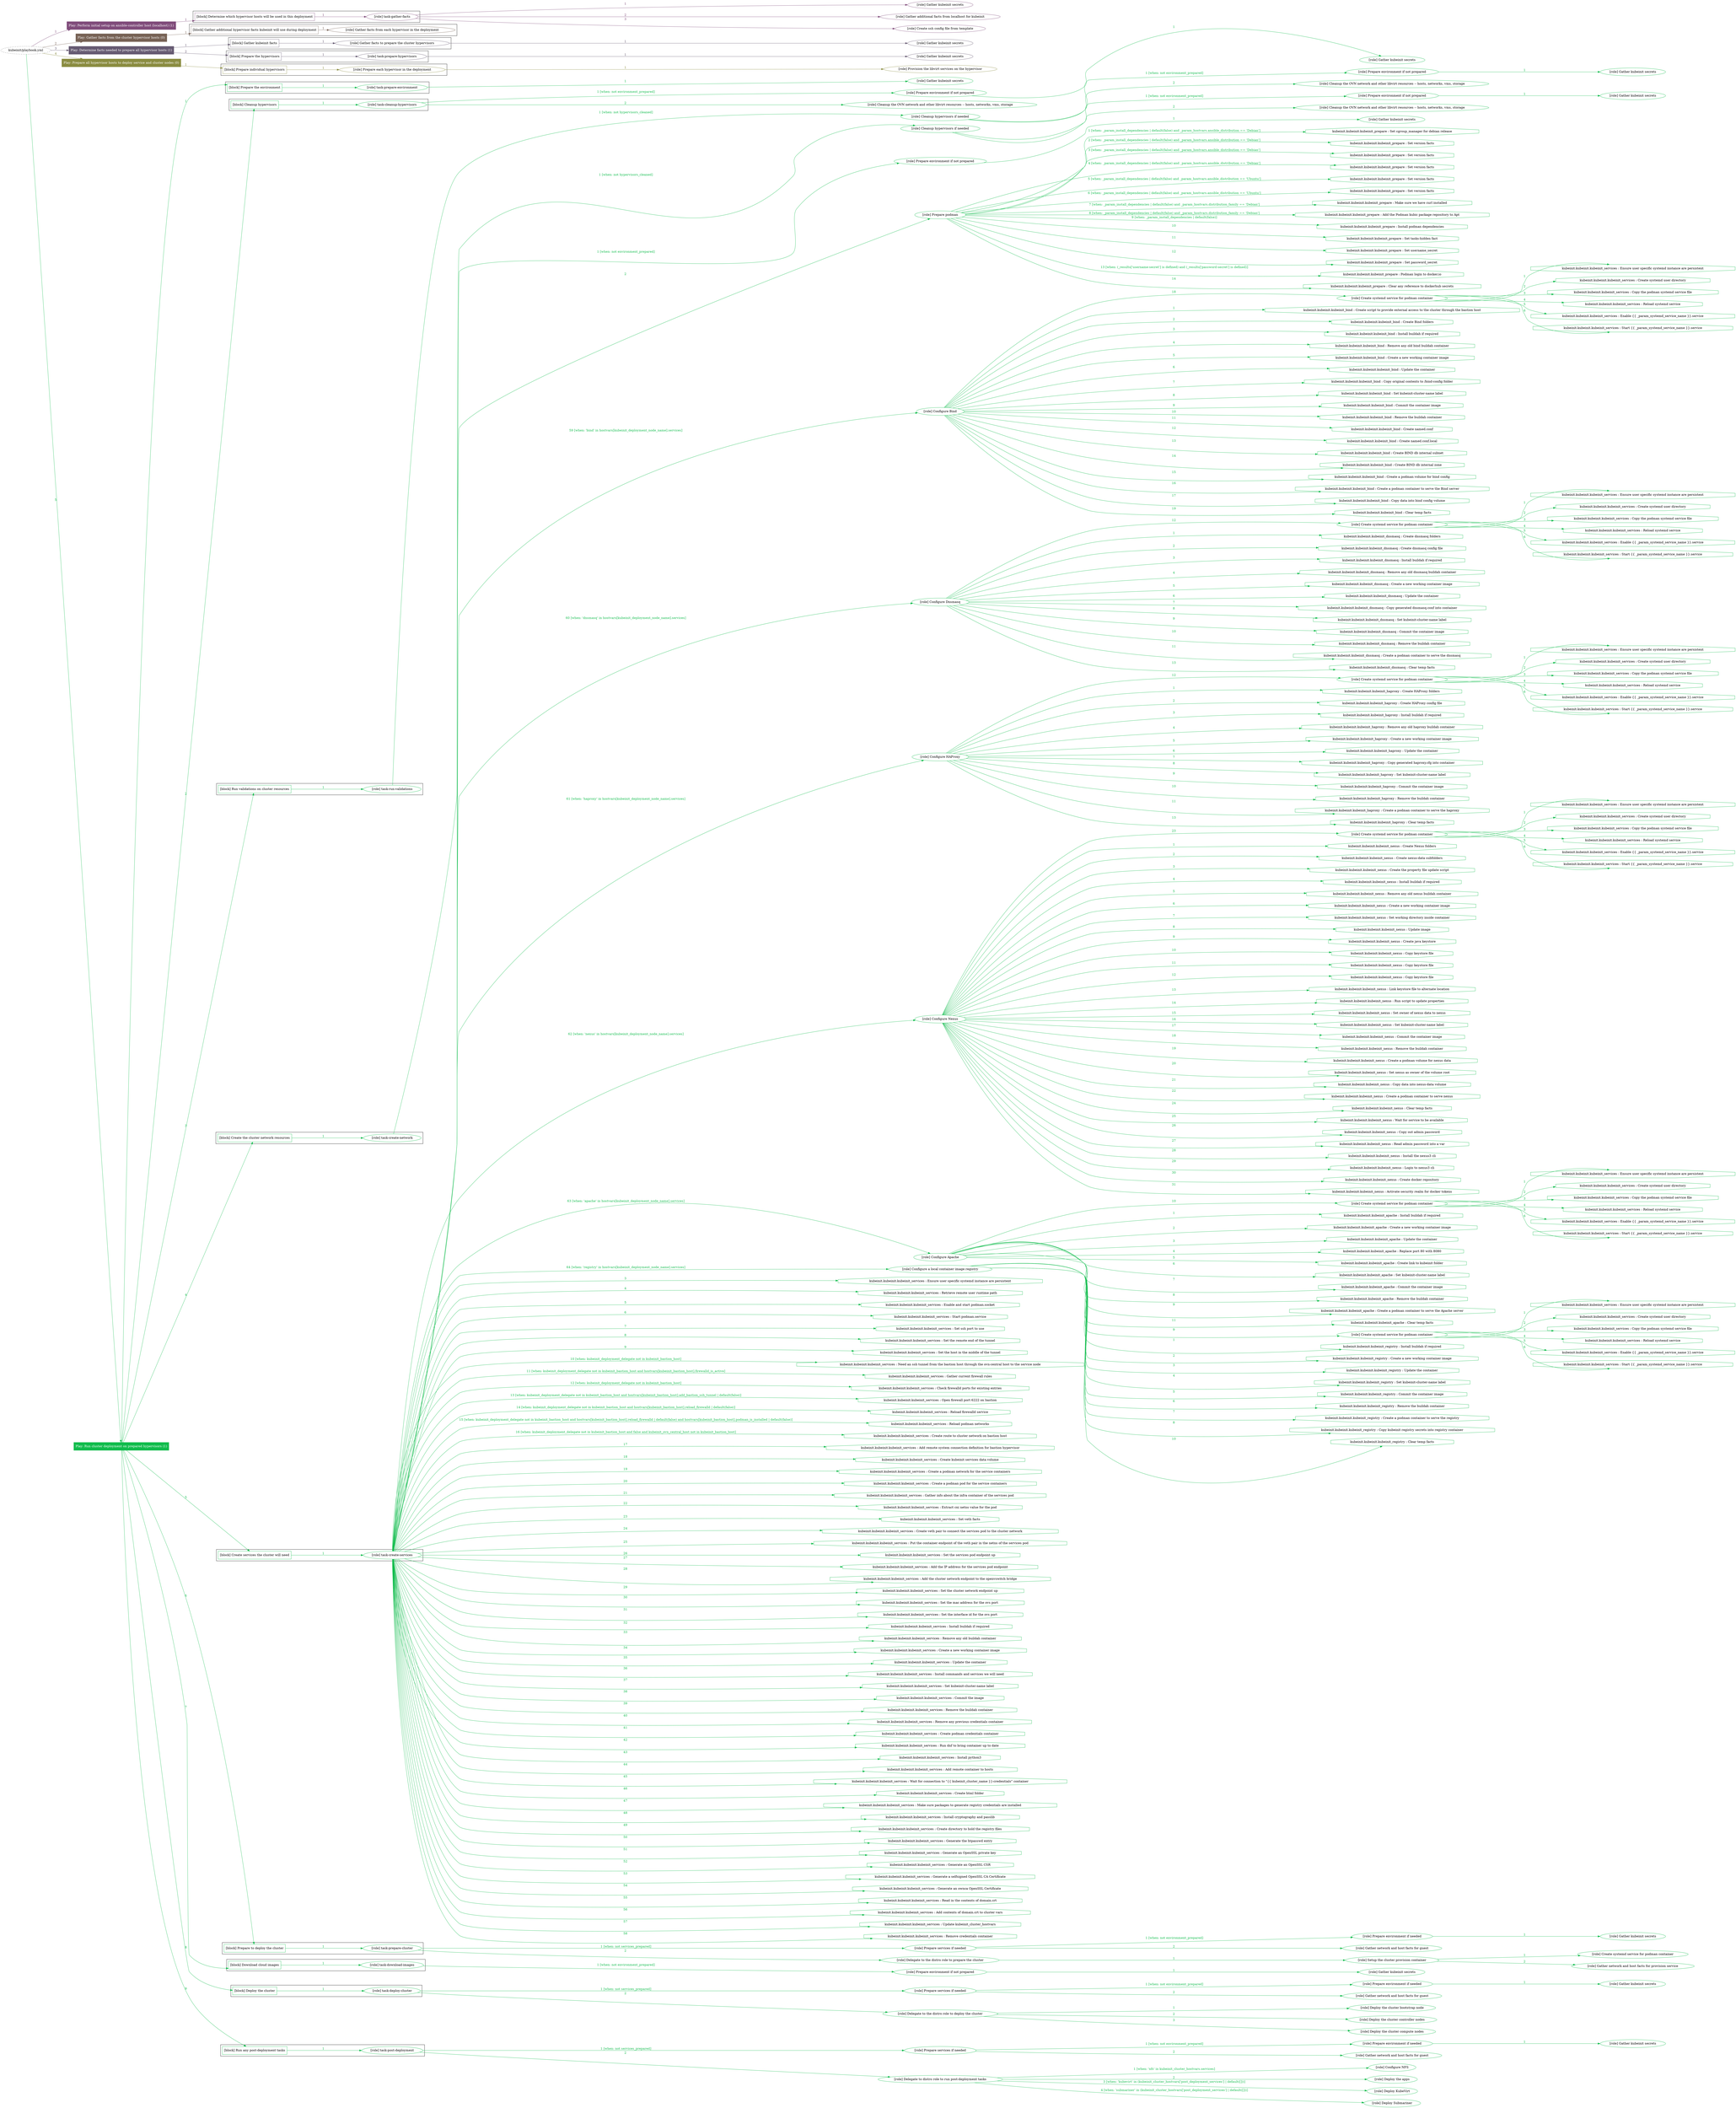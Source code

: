 digraph {
	graph [concentrate=true ordering=in rankdir=LR ratio=fill]
	edge [esep=5 sep=10]
	"kubeinit/playbook.yml" [URL="/home/runner/work/kubeinit/kubeinit/kubeinit/playbook.yml" id=playbook_8badbcb8 style=dotted]
	play_791f1e9b [label="Play: Perform initial setup on ansible-controller host (localhost) (1)" URL="/home/runner/work/kubeinit/kubeinit/kubeinit/playbook.yml" color="#804c7b" fontcolor="#ffffff" id=play_791f1e9b shape=box style=filled tooltip=localhost]
	"kubeinit/playbook.yml" -> play_791f1e9b [label="1 " color="#804c7b" fontcolor="#804c7b" id=edge_c8444e8a labeltooltip="1 " tooltip="1 "]
	subgraph "Gather kubeinit secrets" {
		role_f5cda817 [label="[role] Gather kubeinit secrets" URL="/home/runner/.ansible/collections/ansible_collections/kubeinit/kubeinit/roles/kubeinit_prepare/tasks/build_hypervisors_group.yml" color="#804c7b" id=role_f5cda817 tooltip="Gather kubeinit secrets"]
	}
	subgraph "Gather additional facts from localhost for kubeinit" {
		role_c6c27c57 [label="[role] Gather additional facts from localhost for kubeinit" URL="/home/runner/.ansible/collections/ansible_collections/kubeinit/kubeinit/roles/kubeinit_prepare/tasks/build_hypervisors_group.yml" color="#804c7b" id=role_c6c27c57 tooltip="Gather additional facts from localhost for kubeinit"]
	}
	subgraph "Create ssh config file from template" {
		role_fbd2c06c [label="[role] Create ssh config file from template" URL="/home/runner/.ansible/collections/ansible_collections/kubeinit/kubeinit/roles/kubeinit_prepare/tasks/build_hypervisors_group.yml" color="#804c7b" id=role_fbd2c06c tooltip="Create ssh config file from template"]
	}
	subgraph "task-gather-facts" {
		role_ca6260fd [label="[role] task-gather-facts" URL="/home/runner/work/kubeinit/kubeinit/kubeinit/playbook.yml" color="#804c7b" id=role_ca6260fd tooltip="task-gather-facts"]
		role_ca6260fd -> role_f5cda817 [label="1 " color="#804c7b" fontcolor="#804c7b" id=edge_dbaf89c2 labeltooltip="1 " tooltip="1 "]
		role_ca6260fd -> role_c6c27c57 [label="2 " color="#804c7b" fontcolor="#804c7b" id=edge_67f884b5 labeltooltip="2 " tooltip="2 "]
		role_ca6260fd -> role_fbd2c06c [label="3 " color="#804c7b" fontcolor="#804c7b" id=edge_42859086 labeltooltip="3 " tooltip="3 "]
	}
	subgraph "Play: Perform initial setup on ansible-controller host (localhost) (1)" {
		play_791f1e9b -> block_8f4e19d5 [label=1 color="#804c7b" fontcolor="#804c7b" id=edge_3cb949a5 labeltooltip=1 tooltip=1]
		subgraph cluster_block_8f4e19d5 {
			block_8f4e19d5 [label="[block] Determine which hypervisor hosts will be used in this deployment" URL="/home/runner/work/kubeinit/kubeinit/kubeinit/playbook.yml" color="#804c7b" id=block_8f4e19d5 labeltooltip="Determine which hypervisor hosts will be used in this deployment" shape=box tooltip="Determine which hypervisor hosts will be used in this deployment"]
			block_8f4e19d5 -> role_ca6260fd [label="1 " color="#804c7b" fontcolor="#804c7b" id=edge_5ea9ae56 labeltooltip="1 " tooltip="1 "]
		}
	}
	play_8fa86af1 [label="Play: Gather facts from the cluster hypervisor hosts (0)" URL="/home/runner/work/kubeinit/kubeinit/kubeinit/playbook.yml" color="#776255" fontcolor="#ffffff" id=play_8fa86af1 shape=box style=filled tooltip="Play: Gather facts from the cluster hypervisor hosts (0)"]
	"kubeinit/playbook.yml" -> play_8fa86af1 [label="2 " color="#776255" fontcolor="#776255" id=edge_30c73709 labeltooltip="2 " tooltip="2 "]
	subgraph "Gather facts from each hypervisor in the deployment" {
		role_6e0bffd2 [label="[role] Gather facts from each hypervisor in the deployment" URL="/home/runner/work/kubeinit/kubeinit/kubeinit/playbook.yml" color="#776255" id=role_6e0bffd2 tooltip="Gather facts from each hypervisor in the deployment"]
	}
	subgraph "Play: Gather facts from the cluster hypervisor hosts (0)" {
		play_8fa86af1 -> block_d94d427d [label=1 color="#776255" fontcolor="#776255" id=edge_3d4fcfd6 labeltooltip=1 tooltip=1]
		subgraph cluster_block_d94d427d {
			block_d94d427d [label="[block] Gather additional hypervisor facts kubeinit will use during deployment" URL="/home/runner/work/kubeinit/kubeinit/kubeinit/playbook.yml" color="#776255" id=block_d94d427d labeltooltip="Gather additional hypervisor facts kubeinit will use during deployment" shape=box tooltip="Gather additional hypervisor facts kubeinit will use during deployment"]
			block_d94d427d -> role_6e0bffd2 [label="1 " color="#776255" fontcolor="#776255" id=edge_d4213319 labeltooltip="1 " tooltip="1 "]
		}
	}
	play_1d217d62 [label="Play: Determine facts needed to prepare all hypervisor hosts (1)" URL="/home/runner/work/kubeinit/kubeinit/kubeinit/playbook.yml" color="#665a72" fontcolor="#ffffff" id=play_1d217d62 shape=box style=filled tooltip=localhost]
	"kubeinit/playbook.yml" -> play_1d217d62 [label="3 " color="#665a72" fontcolor="#665a72" id=edge_acad310f labeltooltip="3 " tooltip="3 "]
	subgraph "Gather kubeinit secrets" {
		role_b466766a [label="[role] Gather kubeinit secrets" URL="/home/runner/.ansible/collections/ansible_collections/kubeinit/kubeinit/roles/kubeinit_prepare/tasks/gather_kubeinit_facts.yml" color="#665a72" id=role_b466766a tooltip="Gather kubeinit secrets"]
	}
	subgraph "Gather facts to prepare the cluster hypervisors" {
		role_9145f3c5 [label="[role] Gather facts to prepare the cluster hypervisors" URL="/home/runner/work/kubeinit/kubeinit/kubeinit/playbook.yml" color="#665a72" id=role_9145f3c5 tooltip="Gather facts to prepare the cluster hypervisors"]
		role_9145f3c5 -> role_b466766a [label="1 " color="#665a72" fontcolor="#665a72" id=edge_4c7e6f8c labeltooltip="1 " tooltip="1 "]
	}
	subgraph "Gather kubeinit secrets" {
		role_82ecd864 [label="[role] Gather kubeinit secrets" URL="/home/runner/.ansible/collections/ansible_collections/kubeinit/kubeinit/roles/kubeinit_prepare/tasks/gather_kubeinit_facts.yml" color="#665a72" id=role_82ecd864 tooltip="Gather kubeinit secrets"]
	}
	subgraph "task-prepare-hypervisors" {
		role_4f8d2068 [label="[role] task-prepare-hypervisors" URL="/home/runner/work/kubeinit/kubeinit/kubeinit/playbook.yml" color="#665a72" id=role_4f8d2068 tooltip="task-prepare-hypervisors"]
		role_4f8d2068 -> role_82ecd864 [label="1 " color="#665a72" fontcolor="#665a72" id=edge_621897ca labeltooltip="1 " tooltip="1 "]
	}
	subgraph "Play: Determine facts needed to prepare all hypervisor hosts (1)" {
		play_1d217d62 -> block_b5d47e70 [label=1 color="#665a72" fontcolor="#665a72" id=edge_95c20179 labeltooltip=1 tooltip=1]
		subgraph cluster_block_b5d47e70 {
			block_b5d47e70 [label="[block] Gather kubeinit facts" URL="/home/runner/work/kubeinit/kubeinit/kubeinit/playbook.yml" color="#665a72" id=block_b5d47e70 labeltooltip="Gather kubeinit facts" shape=box tooltip="Gather kubeinit facts"]
			block_b5d47e70 -> role_9145f3c5 [label="1 " color="#665a72" fontcolor="#665a72" id=edge_85f6f3d9 labeltooltip="1 " tooltip="1 "]
		}
		play_1d217d62 -> block_49d69af1 [label=2 color="#665a72" fontcolor="#665a72" id=edge_7a672e28 labeltooltip=2 tooltip=2]
		subgraph cluster_block_49d69af1 {
			block_49d69af1 [label="[block] Prepare the hypervisors" URL="/home/runner/work/kubeinit/kubeinit/kubeinit/playbook.yml" color="#665a72" id=block_49d69af1 labeltooltip="Prepare the hypervisors" shape=box tooltip="Prepare the hypervisors"]
			block_49d69af1 -> role_4f8d2068 [label="1 " color="#665a72" fontcolor="#665a72" id=edge_0b134dd5 labeltooltip="1 " tooltip="1 "]
		}
	}
	play_3c72b674 [label="Play: Prepare all hypervisor hosts to deploy service and cluster nodes (0)" URL="/home/runner/work/kubeinit/kubeinit/kubeinit/playbook.yml" color="#8a8c40" fontcolor="#ffffff" id=play_3c72b674 shape=box style=filled tooltip="Play: Prepare all hypervisor hosts to deploy service and cluster nodes (0)"]
	"kubeinit/playbook.yml" -> play_3c72b674 [label="4 " color="#8a8c40" fontcolor="#8a8c40" id=edge_cdfc4a85 labeltooltip="4 " tooltip="4 "]
	subgraph "Provision the libvirt services on the hypervisor" {
		role_41fe39a5 [label="[role] Provision the libvirt services on the hypervisor" URL="/home/runner/.ansible/collections/ansible_collections/kubeinit/kubeinit/roles/kubeinit_prepare/tasks/prepare_hypervisor.yml" color="#8a8c40" id=role_41fe39a5 tooltip="Provision the libvirt services on the hypervisor"]
	}
	subgraph "Prepare each hypervisor in the deployment" {
		role_67e99dd4 [label="[role] Prepare each hypervisor in the deployment" URL="/home/runner/work/kubeinit/kubeinit/kubeinit/playbook.yml" color="#8a8c40" id=role_67e99dd4 tooltip="Prepare each hypervisor in the deployment"]
		role_67e99dd4 -> role_41fe39a5 [label="1 " color="#8a8c40" fontcolor="#8a8c40" id=edge_ff269b7b labeltooltip="1 " tooltip="1 "]
	}
	subgraph "Play: Prepare all hypervisor hosts to deploy service and cluster nodes (0)" {
		play_3c72b674 -> block_8c8ebd9c [label=1 color="#8a8c40" fontcolor="#8a8c40" id=edge_ee23d289 labeltooltip=1 tooltip=1]
		subgraph cluster_block_8c8ebd9c {
			block_8c8ebd9c [label="[block] Prepare individual hypervisors" URL="/home/runner/work/kubeinit/kubeinit/kubeinit/playbook.yml" color="#8a8c40" id=block_8c8ebd9c labeltooltip="Prepare individual hypervisors" shape=box tooltip="Prepare individual hypervisors"]
			block_8c8ebd9c -> role_67e99dd4 [label="1 " color="#8a8c40" fontcolor="#8a8c40" id=edge_0b53ce7b labeltooltip="1 " tooltip="1 "]
		}
	}
	play_3b4d2b03 [label="Play: Run cluster deployment on prepared hypervisors (1)" URL="/home/runner/work/kubeinit/kubeinit/kubeinit/playbook.yml" color="#10bc4c" fontcolor="#ffffff" id=play_3b4d2b03 shape=box style=filled tooltip=localhost]
	"kubeinit/playbook.yml" -> play_3b4d2b03 [label="5 " color="#10bc4c" fontcolor="#10bc4c" id=edge_529ff6e3 labeltooltip="5 " tooltip="5 "]
	subgraph "Gather kubeinit secrets" {
		role_a87215f1 [label="[role] Gather kubeinit secrets" URL="/home/runner/.ansible/collections/ansible_collections/kubeinit/kubeinit/roles/kubeinit_prepare/tasks/gather_kubeinit_facts.yml" color="#10bc4c" id=role_a87215f1 tooltip="Gather kubeinit secrets"]
	}
	subgraph "task-prepare-environment" {
		role_85023a64 [label="[role] task-prepare-environment" URL="/home/runner/work/kubeinit/kubeinit/kubeinit/playbook.yml" color="#10bc4c" id=role_85023a64 tooltip="task-prepare-environment"]
		role_85023a64 -> role_a87215f1 [label="1 " color="#10bc4c" fontcolor="#10bc4c" id=edge_a1801a7e labeltooltip="1 " tooltip="1 "]
	}
	subgraph "Gather kubeinit secrets" {
		role_a3874a2d [label="[role] Gather kubeinit secrets" URL="/home/runner/.ansible/collections/ansible_collections/kubeinit/kubeinit/roles/kubeinit_prepare/tasks/gather_kubeinit_facts.yml" color="#10bc4c" id=role_a3874a2d tooltip="Gather kubeinit secrets"]
	}
	subgraph "Prepare environment if not prepared" {
		role_35bd7808 [label="[role] Prepare environment if not prepared" URL="/home/runner/.ansible/collections/ansible_collections/kubeinit/kubeinit/roles/kubeinit_prepare/tasks/cleanup_hypervisors.yml" color="#10bc4c" id=role_35bd7808 tooltip="Prepare environment if not prepared"]
		role_35bd7808 -> role_a3874a2d [label="1 " color="#10bc4c" fontcolor="#10bc4c" id=edge_93c02038 labeltooltip="1 " tooltip="1 "]
	}
	subgraph "Cleanup the OVN network and other libvirt resources -- hosts, networks, vms, storage" {
		role_cc02c830 [label="[role] Cleanup the OVN network and other libvirt resources -- hosts, networks, vms, storage" URL="/home/runner/.ansible/collections/ansible_collections/kubeinit/kubeinit/roles/kubeinit_prepare/tasks/cleanup_hypervisors.yml" color="#10bc4c" id=role_cc02c830 tooltip="Cleanup the OVN network and other libvirt resources -- hosts, networks, vms, storage"]
	}
	subgraph "task-cleanup-hypervisors" {
		role_648a7bff [label="[role] task-cleanup-hypervisors" URL="/home/runner/work/kubeinit/kubeinit/kubeinit/playbook.yml" color="#10bc4c" id=role_648a7bff tooltip="task-cleanup-hypervisors"]
		role_648a7bff -> role_35bd7808 [label="1 [when: not environment_prepared]" color="#10bc4c" fontcolor="#10bc4c" id=edge_8bf7af47 labeltooltip="1 [when: not environment_prepared]" tooltip="1 [when: not environment_prepared]"]
		role_648a7bff -> role_cc02c830 [label="2 " color="#10bc4c" fontcolor="#10bc4c" id=edge_ab20222a labeltooltip="2 " tooltip="2 "]
	}
	subgraph "Gather kubeinit secrets" {
		role_cf438149 [label="[role] Gather kubeinit secrets" URL="/home/runner/.ansible/collections/ansible_collections/kubeinit/kubeinit/roles/kubeinit_prepare/tasks/gather_kubeinit_facts.yml" color="#10bc4c" id=role_cf438149 tooltip="Gather kubeinit secrets"]
	}
	subgraph "Prepare environment if not prepared" {
		role_4c46c95d [label="[role] Prepare environment if not prepared" URL="/home/runner/.ansible/collections/ansible_collections/kubeinit/kubeinit/roles/kubeinit_prepare/tasks/cleanup_hypervisors.yml" color="#10bc4c" id=role_4c46c95d tooltip="Prepare environment if not prepared"]
		role_4c46c95d -> role_cf438149 [label="1 " color="#10bc4c" fontcolor="#10bc4c" id=edge_c263b9aa labeltooltip="1 " tooltip="1 "]
	}
	subgraph "Cleanup the OVN network and other libvirt resources -- hosts, networks, vms, storage" {
		role_a8a34f84 [label="[role] Cleanup the OVN network and other libvirt resources -- hosts, networks, vms, storage" URL="/home/runner/.ansible/collections/ansible_collections/kubeinit/kubeinit/roles/kubeinit_prepare/tasks/cleanup_hypervisors.yml" color="#10bc4c" id=role_a8a34f84 tooltip="Cleanup the OVN network and other libvirt resources -- hosts, networks, vms, storage"]
	}
	subgraph "Cleanup hypervisors if needed" {
		role_498be6bc [label="[role] Cleanup hypervisors if needed" URL="/home/runner/.ansible/collections/ansible_collections/kubeinit/kubeinit/roles/kubeinit_validations/tasks/main.yml" color="#10bc4c" id=role_498be6bc tooltip="Cleanup hypervisors if needed"]
		role_498be6bc -> role_4c46c95d [label="1 [when: not environment_prepared]" color="#10bc4c" fontcolor="#10bc4c" id=edge_38b17364 labeltooltip="1 [when: not environment_prepared]" tooltip="1 [when: not environment_prepared]"]
		role_498be6bc -> role_a8a34f84 [label="2 " color="#10bc4c" fontcolor="#10bc4c" id=edge_28e28457 labeltooltip="2 " tooltip="2 "]
	}
	subgraph "task-run-validations" {
		role_5b86ca7f [label="[role] task-run-validations" URL="/home/runner/work/kubeinit/kubeinit/kubeinit/playbook.yml" color="#10bc4c" id=role_5b86ca7f tooltip="task-run-validations"]
		role_5b86ca7f -> role_498be6bc [label="1 [when: not hypervisors_cleaned]" color="#10bc4c" fontcolor="#10bc4c" id=edge_2c664351 labeltooltip="1 [when: not hypervisors_cleaned]" tooltip="1 [when: not hypervisors_cleaned]"]
	}
	subgraph "Gather kubeinit secrets" {
		role_27532ad3 [label="[role] Gather kubeinit secrets" URL="/home/runner/.ansible/collections/ansible_collections/kubeinit/kubeinit/roles/kubeinit_prepare/tasks/gather_kubeinit_facts.yml" color="#10bc4c" id=role_27532ad3 tooltip="Gather kubeinit secrets"]
	}
	subgraph "Prepare environment if not prepared" {
		role_c1d11021 [label="[role] Prepare environment if not prepared" URL="/home/runner/.ansible/collections/ansible_collections/kubeinit/kubeinit/roles/kubeinit_prepare/tasks/cleanup_hypervisors.yml" color="#10bc4c" id=role_c1d11021 tooltip="Prepare environment if not prepared"]
		role_c1d11021 -> role_27532ad3 [label="1 " color="#10bc4c" fontcolor="#10bc4c" id=edge_9c6cb0a5 labeltooltip="1 " tooltip="1 "]
	}
	subgraph "Cleanup the OVN network and other libvirt resources -- hosts, networks, vms, storage" {
		role_d525732f [label="[role] Cleanup the OVN network and other libvirt resources -- hosts, networks, vms, storage" URL="/home/runner/.ansible/collections/ansible_collections/kubeinit/kubeinit/roles/kubeinit_prepare/tasks/cleanup_hypervisors.yml" color="#10bc4c" id=role_d525732f tooltip="Cleanup the OVN network and other libvirt resources -- hosts, networks, vms, storage"]
	}
	subgraph "Cleanup hypervisors if needed" {
		role_7d6abce6 [label="[role] Cleanup hypervisors if needed" URL="/home/runner/.ansible/collections/ansible_collections/kubeinit/kubeinit/roles/kubeinit_libvirt/tasks/create_network.yml" color="#10bc4c" id=role_7d6abce6 tooltip="Cleanup hypervisors if needed"]
		role_7d6abce6 -> role_c1d11021 [label="1 [when: not environment_prepared]" color="#10bc4c" fontcolor="#10bc4c" id=edge_5a9f85cc labeltooltip="1 [when: not environment_prepared]" tooltip="1 [when: not environment_prepared]"]
		role_7d6abce6 -> role_d525732f [label="2 " color="#10bc4c" fontcolor="#10bc4c" id=edge_bc61bfad labeltooltip="2 " tooltip="2 "]
	}
	subgraph "task-create-network" {
		role_a95a569b [label="[role] task-create-network" URL="/home/runner/work/kubeinit/kubeinit/kubeinit/playbook.yml" color="#10bc4c" id=role_a95a569b tooltip="task-create-network"]
		role_a95a569b -> role_7d6abce6 [label="1 [when: not hypervisors_cleaned]" color="#10bc4c" fontcolor="#10bc4c" id=edge_e1834c6f labeltooltip="1 [when: not hypervisors_cleaned]" tooltip="1 [when: not hypervisors_cleaned]"]
	}
	subgraph "Gather kubeinit secrets" {
		role_4f78be7a [label="[role] Gather kubeinit secrets" URL="/home/runner/.ansible/collections/ansible_collections/kubeinit/kubeinit/roles/kubeinit_prepare/tasks/gather_kubeinit_facts.yml" color="#10bc4c" id=role_4f78be7a tooltip="Gather kubeinit secrets"]
	}
	subgraph "Prepare environment if not prepared" {
		role_2b4e71ba [label="[role] Prepare environment if not prepared" URL="/home/runner/.ansible/collections/ansible_collections/kubeinit/kubeinit/roles/kubeinit_services/tasks/main.yml" color="#10bc4c" id=role_2b4e71ba tooltip="Prepare environment if not prepared"]
		role_2b4e71ba -> role_4f78be7a [label="1 " color="#10bc4c" fontcolor="#10bc4c" id=edge_c9d61f72 labeltooltip="1 " tooltip="1 "]
	}
	subgraph "Prepare podman" {
		role_fac6aa64 [label="[role] Prepare podman" URL="/home/runner/.ansible/collections/ansible_collections/kubeinit/kubeinit/roles/kubeinit_services/tasks/00_create_service_pod.yml" color="#10bc4c" id=role_fac6aa64 tooltip="Prepare podman"]
		task_d4a432ad [label="kubeinit.kubeinit.kubeinit_prepare : Set cgroup_manager for debian release" URL="/home/runner/.ansible/collections/ansible_collections/kubeinit/kubeinit/roles/kubeinit_prepare/tasks/prepare_podman.yml" color="#10bc4c" id=task_d4a432ad shape=octagon tooltip="kubeinit.kubeinit.kubeinit_prepare : Set cgroup_manager for debian release"]
		role_fac6aa64 -> task_d4a432ad [label="1 [when: _param_install_dependencies | default(false) and _param_hostvars.ansible_distribution == 'Debian']" color="#10bc4c" fontcolor="#10bc4c" id=edge_c4f36bfa labeltooltip="1 [when: _param_install_dependencies | default(false) and _param_hostvars.ansible_distribution == 'Debian']" tooltip="1 [when: _param_install_dependencies | default(false) and _param_hostvars.ansible_distribution == 'Debian']"]
		task_7a37111f [label="kubeinit.kubeinit.kubeinit_prepare : Set version facts" URL="/home/runner/.ansible/collections/ansible_collections/kubeinit/kubeinit/roles/kubeinit_prepare/tasks/prepare_podman.yml" color="#10bc4c" id=task_7a37111f shape=octagon tooltip="kubeinit.kubeinit.kubeinit_prepare : Set version facts"]
		role_fac6aa64 -> task_7a37111f [label="2 [when: _param_install_dependencies | default(false) and _param_hostvars.ansible_distribution == 'Debian']" color="#10bc4c" fontcolor="#10bc4c" id=edge_9af73d0f labeltooltip="2 [when: _param_install_dependencies | default(false) and _param_hostvars.ansible_distribution == 'Debian']" tooltip="2 [when: _param_install_dependencies | default(false) and _param_hostvars.ansible_distribution == 'Debian']"]
		task_ba81c5f7 [label="kubeinit.kubeinit.kubeinit_prepare : Set version facts" URL="/home/runner/.ansible/collections/ansible_collections/kubeinit/kubeinit/roles/kubeinit_prepare/tasks/prepare_podman.yml" color="#10bc4c" id=task_ba81c5f7 shape=octagon tooltip="kubeinit.kubeinit.kubeinit_prepare : Set version facts"]
		role_fac6aa64 -> task_ba81c5f7 [label="3 [when: _param_install_dependencies | default(false) and _param_hostvars.ansible_distribution == 'Debian']" color="#10bc4c" fontcolor="#10bc4c" id=edge_3ab6d035 labeltooltip="3 [when: _param_install_dependencies | default(false) and _param_hostvars.ansible_distribution == 'Debian']" tooltip="3 [when: _param_install_dependencies | default(false) and _param_hostvars.ansible_distribution == 'Debian']"]
		task_e984339e [label="kubeinit.kubeinit.kubeinit_prepare : Set version facts" URL="/home/runner/.ansible/collections/ansible_collections/kubeinit/kubeinit/roles/kubeinit_prepare/tasks/prepare_podman.yml" color="#10bc4c" id=task_e984339e shape=octagon tooltip="kubeinit.kubeinit.kubeinit_prepare : Set version facts"]
		role_fac6aa64 -> task_e984339e [label="4 [when: _param_install_dependencies | default(false) and _param_hostvars.ansible_distribution == 'Debian']" color="#10bc4c" fontcolor="#10bc4c" id=edge_4e810e02 labeltooltip="4 [when: _param_install_dependencies | default(false) and _param_hostvars.ansible_distribution == 'Debian']" tooltip="4 [when: _param_install_dependencies | default(false) and _param_hostvars.ansible_distribution == 'Debian']"]
		task_36053d10 [label="kubeinit.kubeinit.kubeinit_prepare : Set version facts" URL="/home/runner/.ansible/collections/ansible_collections/kubeinit/kubeinit/roles/kubeinit_prepare/tasks/prepare_podman.yml" color="#10bc4c" id=task_36053d10 shape=octagon tooltip="kubeinit.kubeinit.kubeinit_prepare : Set version facts"]
		role_fac6aa64 -> task_36053d10 [label="5 [when: _param_install_dependencies | default(false) and _param_hostvars.ansible_distribution == 'Ubuntu']" color="#10bc4c" fontcolor="#10bc4c" id=edge_1f66ee20 labeltooltip="5 [when: _param_install_dependencies | default(false) and _param_hostvars.ansible_distribution == 'Ubuntu']" tooltip="5 [when: _param_install_dependencies | default(false) and _param_hostvars.ansible_distribution == 'Ubuntu']"]
		task_2010af76 [label="kubeinit.kubeinit.kubeinit_prepare : Set version facts" URL="/home/runner/.ansible/collections/ansible_collections/kubeinit/kubeinit/roles/kubeinit_prepare/tasks/prepare_podman.yml" color="#10bc4c" id=task_2010af76 shape=octagon tooltip="kubeinit.kubeinit.kubeinit_prepare : Set version facts"]
		role_fac6aa64 -> task_2010af76 [label="6 [when: _param_install_dependencies | default(false) and _param_hostvars.ansible_distribution == 'Ubuntu']" color="#10bc4c" fontcolor="#10bc4c" id=edge_fce7bb75 labeltooltip="6 [when: _param_install_dependencies | default(false) and _param_hostvars.ansible_distribution == 'Ubuntu']" tooltip="6 [when: _param_install_dependencies | default(false) and _param_hostvars.ansible_distribution == 'Ubuntu']"]
		task_216f2d95 [label="kubeinit.kubeinit.kubeinit_prepare : Make sure we have curl installed" URL="/home/runner/.ansible/collections/ansible_collections/kubeinit/kubeinit/roles/kubeinit_prepare/tasks/prepare_podman.yml" color="#10bc4c" id=task_216f2d95 shape=octagon tooltip="kubeinit.kubeinit.kubeinit_prepare : Make sure we have curl installed"]
		role_fac6aa64 -> task_216f2d95 [label="7 [when: _param_install_dependencies | default(false) and _param_hostvars.distribution_family == 'Debian']" color="#10bc4c" fontcolor="#10bc4c" id=edge_ae0dc770 labeltooltip="7 [when: _param_install_dependencies | default(false) and _param_hostvars.distribution_family == 'Debian']" tooltip="7 [when: _param_install_dependencies | default(false) and _param_hostvars.distribution_family == 'Debian']"]
		task_21ba83a9 [label="kubeinit.kubeinit.kubeinit_prepare : Add the Podman kubic package repository to Apt" URL="/home/runner/.ansible/collections/ansible_collections/kubeinit/kubeinit/roles/kubeinit_prepare/tasks/prepare_podman.yml" color="#10bc4c" id=task_21ba83a9 shape=octagon tooltip="kubeinit.kubeinit.kubeinit_prepare : Add the Podman kubic package repository to Apt"]
		role_fac6aa64 -> task_21ba83a9 [label="8 [when: _param_install_dependencies | default(false) and _param_hostvars.distribution_family == 'Debian']" color="#10bc4c" fontcolor="#10bc4c" id=edge_a9ec5f4d labeltooltip="8 [when: _param_install_dependencies | default(false) and _param_hostvars.distribution_family == 'Debian']" tooltip="8 [when: _param_install_dependencies | default(false) and _param_hostvars.distribution_family == 'Debian']"]
		task_92951d4c [label="kubeinit.kubeinit.kubeinit_prepare : Install podman dependencies" URL="/home/runner/.ansible/collections/ansible_collections/kubeinit/kubeinit/roles/kubeinit_prepare/tasks/prepare_podman.yml" color="#10bc4c" id=task_92951d4c shape=octagon tooltip="kubeinit.kubeinit.kubeinit_prepare : Install podman dependencies"]
		role_fac6aa64 -> task_92951d4c [label="9 [when: _param_install_dependencies | default(false)]" color="#10bc4c" fontcolor="#10bc4c" id=edge_6bebe2bf labeltooltip="9 [when: _param_install_dependencies | default(false)]" tooltip="9 [when: _param_install_dependencies | default(false)]"]
		task_4e0ed168 [label="kubeinit.kubeinit.kubeinit_prepare : Set tasks-hidden fact" URL="/home/runner/.ansible/collections/ansible_collections/kubeinit/kubeinit/roles/kubeinit_prepare/tasks/prepare_podman.yml" color="#10bc4c" id=task_4e0ed168 shape=octagon tooltip="kubeinit.kubeinit.kubeinit_prepare : Set tasks-hidden fact"]
		role_fac6aa64 -> task_4e0ed168 [label="10 " color="#10bc4c" fontcolor="#10bc4c" id=edge_2461d3ed labeltooltip="10 " tooltip="10 "]
		task_aecb98a3 [label="kubeinit.kubeinit.kubeinit_prepare : Set username_secret" URL="/home/runner/.ansible/collections/ansible_collections/kubeinit/kubeinit/roles/kubeinit_prepare/tasks/prepare_podman.yml" color="#10bc4c" id=task_aecb98a3 shape=octagon tooltip="kubeinit.kubeinit.kubeinit_prepare : Set username_secret"]
		role_fac6aa64 -> task_aecb98a3 [label="11 " color="#10bc4c" fontcolor="#10bc4c" id=edge_a358d1e3 labeltooltip="11 " tooltip="11 "]
		task_91321ccd [label="kubeinit.kubeinit.kubeinit_prepare : Set password_secret" URL="/home/runner/.ansible/collections/ansible_collections/kubeinit/kubeinit/roles/kubeinit_prepare/tasks/prepare_podman.yml" color="#10bc4c" id=task_91321ccd shape=octagon tooltip="kubeinit.kubeinit.kubeinit_prepare : Set password_secret"]
		role_fac6aa64 -> task_91321ccd [label="12 " color="#10bc4c" fontcolor="#10bc4c" id=edge_9bb639da labeltooltip="12 " tooltip="12 "]
		task_c38ac356 [label="kubeinit.kubeinit.kubeinit_prepare : Podman login to docker.io" URL="/home/runner/.ansible/collections/ansible_collections/kubeinit/kubeinit/roles/kubeinit_prepare/tasks/prepare_podman.yml" color="#10bc4c" id=task_c38ac356 shape=octagon tooltip="kubeinit.kubeinit.kubeinit_prepare : Podman login to docker.io"]
		role_fac6aa64 -> task_c38ac356 [label="13 [when: (_results['username-secret'] is defined) and (_results['password-secret'] is defined)]" color="#10bc4c" fontcolor="#10bc4c" id=edge_26a861a9 labeltooltip="13 [when: (_results['username-secret'] is defined) and (_results['password-secret'] is defined)]" tooltip="13 [when: (_results['username-secret'] is defined) and (_results['password-secret'] is defined)]"]
		task_22448cc7 [label="kubeinit.kubeinit.kubeinit_prepare : Clear any reference to dockerhub secrets" URL="/home/runner/.ansible/collections/ansible_collections/kubeinit/kubeinit/roles/kubeinit_prepare/tasks/prepare_podman.yml" color="#10bc4c" id=task_22448cc7 shape=octagon tooltip="kubeinit.kubeinit.kubeinit_prepare : Clear any reference to dockerhub secrets"]
		role_fac6aa64 -> task_22448cc7 [label="14 " color="#10bc4c" fontcolor="#10bc4c" id=edge_8c2196f9 labeltooltip="14 " tooltip="14 "]
	}
	subgraph "Create systemd service for podman container" {
		role_3bda1122 [label="[role] Create systemd service for podman container" URL="/home/runner/.ansible/collections/ansible_collections/kubeinit/kubeinit/roles/kubeinit_bind/tasks/main.yml" color="#10bc4c" id=role_3bda1122 tooltip="Create systemd service for podman container"]
		task_11d80b8c [label="kubeinit.kubeinit.kubeinit_services : Ensure user specific systemd instance are persistent" URL="/home/runner/.ansible/collections/ansible_collections/kubeinit/kubeinit/roles/kubeinit_services/tasks/create_managed_service.yml" color="#10bc4c" id=task_11d80b8c shape=octagon tooltip="kubeinit.kubeinit.kubeinit_services : Ensure user specific systemd instance are persistent"]
		role_3bda1122 -> task_11d80b8c [label="1 " color="#10bc4c" fontcolor="#10bc4c" id=edge_9836a305 labeltooltip="1 " tooltip="1 "]
		task_c553e1ca [label="kubeinit.kubeinit.kubeinit_services : Create systemd user directory" URL="/home/runner/.ansible/collections/ansible_collections/kubeinit/kubeinit/roles/kubeinit_services/tasks/create_managed_service.yml" color="#10bc4c" id=task_c553e1ca shape=octagon tooltip="kubeinit.kubeinit.kubeinit_services : Create systemd user directory"]
		role_3bda1122 -> task_c553e1ca [label="2 " color="#10bc4c" fontcolor="#10bc4c" id=edge_c7518022 labeltooltip="2 " tooltip="2 "]
		task_4ee2b89d [label="kubeinit.kubeinit.kubeinit_services : Copy the podman systemd service file" URL="/home/runner/.ansible/collections/ansible_collections/kubeinit/kubeinit/roles/kubeinit_services/tasks/create_managed_service.yml" color="#10bc4c" id=task_4ee2b89d shape=octagon tooltip="kubeinit.kubeinit.kubeinit_services : Copy the podman systemd service file"]
		role_3bda1122 -> task_4ee2b89d [label="3 " color="#10bc4c" fontcolor="#10bc4c" id=edge_50b5aa51 labeltooltip="3 " tooltip="3 "]
		task_b405bf4b [label="kubeinit.kubeinit.kubeinit_services : Reload systemd service" URL="/home/runner/.ansible/collections/ansible_collections/kubeinit/kubeinit/roles/kubeinit_services/tasks/create_managed_service.yml" color="#10bc4c" id=task_b405bf4b shape=octagon tooltip="kubeinit.kubeinit.kubeinit_services : Reload systemd service"]
		role_3bda1122 -> task_b405bf4b [label="4 " color="#10bc4c" fontcolor="#10bc4c" id=edge_6786da70 labeltooltip="4 " tooltip="4 "]
		task_a642c322 [label="kubeinit.kubeinit.kubeinit_services : Enable {{ _param_systemd_service_name }}.service" URL="/home/runner/.ansible/collections/ansible_collections/kubeinit/kubeinit/roles/kubeinit_services/tasks/create_managed_service.yml" color="#10bc4c" id=task_a642c322 shape=octagon tooltip="kubeinit.kubeinit.kubeinit_services : Enable {{ _param_systemd_service_name }}.service"]
		role_3bda1122 -> task_a642c322 [label="5 " color="#10bc4c" fontcolor="#10bc4c" id=edge_18febf7e labeltooltip="5 " tooltip="5 "]
		task_538520b3 [label="kubeinit.kubeinit.kubeinit_services : Start {{ _param_systemd_service_name }}.service" URL="/home/runner/.ansible/collections/ansible_collections/kubeinit/kubeinit/roles/kubeinit_services/tasks/create_managed_service.yml" color="#10bc4c" id=task_538520b3 shape=octagon tooltip="kubeinit.kubeinit.kubeinit_services : Start {{ _param_systemd_service_name }}.service"]
		role_3bda1122 -> task_538520b3 [label="6 " color="#10bc4c" fontcolor="#10bc4c" id=edge_4ac7979b labeltooltip="6 " tooltip="6 "]
	}
	subgraph "Configure Bind" {
		role_2e2174f6 [label="[role] Configure Bind" URL="/home/runner/.ansible/collections/ansible_collections/kubeinit/kubeinit/roles/kubeinit_services/tasks/start_services_containers.yml" color="#10bc4c" id=role_2e2174f6 tooltip="Configure Bind"]
		task_2ad1782d [label="kubeinit.kubeinit.kubeinit_bind : Create script to provide external access to the cluster through the bastion host" URL="/home/runner/.ansible/collections/ansible_collections/kubeinit/kubeinit/roles/kubeinit_bind/tasks/main.yml" color="#10bc4c" id=task_2ad1782d shape=octagon tooltip="kubeinit.kubeinit.kubeinit_bind : Create script to provide external access to the cluster through the bastion host"]
		role_2e2174f6 -> task_2ad1782d [label="1 " color="#10bc4c" fontcolor="#10bc4c" id=edge_7574d9d6 labeltooltip="1 " tooltip="1 "]
		task_4937051a [label="kubeinit.kubeinit.kubeinit_bind : Create Bind folders" URL="/home/runner/.ansible/collections/ansible_collections/kubeinit/kubeinit/roles/kubeinit_bind/tasks/main.yml" color="#10bc4c" id=task_4937051a shape=octagon tooltip="kubeinit.kubeinit.kubeinit_bind : Create Bind folders"]
		role_2e2174f6 -> task_4937051a [label="2 " color="#10bc4c" fontcolor="#10bc4c" id=edge_c8bd3bed labeltooltip="2 " tooltip="2 "]
		task_466d5c45 [label="kubeinit.kubeinit.kubeinit_bind : Install buildah if required" URL="/home/runner/.ansible/collections/ansible_collections/kubeinit/kubeinit/roles/kubeinit_bind/tasks/main.yml" color="#10bc4c" id=task_466d5c45 shape=octagon tooltip="kubeinit.kubeinit.kubeinit_bind : Install buildah if required"]
		role_2e2174f6 -> task_466d5c45 [label="3 " color="#10bc4c" fontcolor="#10bc4c" id=edge_26dc4359 labeltooltip="3 " tooltip="3 "]
		task_9a0fc358 [label="kubeinit.kubeinit.kubeinit_bind : Remove any old bind buildah container" URL="/home/runner/.ansible/collections/ansible_collections/kubeinit/kubeinit/roles/kubeinit_bind/tasks/main.yml" color="#10bc4c" id=task_9a0fc358 shape=octagon tooltip="kubeinit.kubeinit.kubeinit_bind : Remove any old bind buildah container"]
		role_2e2174f6 -> task_9a0fc358 [label="4 " color="#10bc4c" fontcolor="#10bc4c" id=edge_5965659e labeltooltip="4 " tooltip="4 "]
		task_5572f093 [label="kubeinit.kubeinit.kubeinit_bind : Create a new working container image" URL="/home/runner/.ansible/collections/ansible_collections/kubeinit/kubeinit/roles/kubeinit_bind/tasks/main.yml" color="#10bc4c" id=task_5572f093 shape=octagon tooltip="kubeinit.kubeinit.kubeinit_bind : Create a new working container image"]
		role_2e2174f6 -> task_5572f093 [label="5 " color="#10bc4c" fontcolor="#10bc4c" id=edge_10dc48f8 labeltooltip="5 " tooltip="5 "]
		task_261d8985 [label="kubeinit.kubeinit.kubeinit_bind : Update the container" URL="/home/runner/.ansible/collections/ansible_collections/kubeinit/kubeinit/roles/kubeinit_bind/tasks/main.yml" color="#10bc4c" id=task_261d8985 shape=octagon tooltip="kubeinit.kubeinit.kubeinit_bind : Update the container"]
		role_2e2174f6 -> task_261d8985 [label="6 " color="#10bc4c" fontcolor="#10bc4c" id=edge_4b9bf16f labeltooltip="6 " tooltip="6 "]
		task_d1ea98af [label="kubeinit.kubeinit.kubeinit_bind : Copy original contents to /bind-config folder" URL="/home/runner/.ansible/collections/ansible_collections/kubeinit/kubeinit/roles/kubeinit_bind/tasks/main.yml" color="#10bc4c" id=task_d1ea98af shape=octagon tooltip="kubeinit.kubeinit.kubeinit_bind : Copy original contents to /bind-config folder"]
		role_2e2174f6 -> task_d1ea98af [label="7 " color="#10bc4c" fontcolor="#10bc4c" id=edge_4d3adbc3 labeltooltip="7 " tooltip="7 "]
		task_16f4e3a2 [label="kubeinit.kubeinit.kubeinit_bind : Set kubeinit-cluster-name label" URL="/home/runner/.ansible/collections/ansible_collections/kubeinit/kubeinit/roles/kubeinit_bind/tasks/main.yml" color="#10bc4c" id=task_16f4e3a2 shape=octagon tooltip="kubeinit.kubeinit.kubeinit_bind : Set kubeinit-cluster-name label"]
		role_2e2174f6 -> task_16f4e3a2 [label="8 " color="#10bc4c" fontcolor="#10bc4c" id=edge_a70e4424 labeltooltip="8 " tooltip="8 "]
		task_e2ed49f0 [label="kubeinit.kubeinit.kubeinit_bind : Commit the container image" URL="/home/runner/.ansible/collections/ansible_collections/kubeinit/kubeinit/roles/kubeinit_bind/tasks/main.yml" color="#10bc4c" id=task_e2ed49f0 shape=octagon tooltip="kubeinit.kubeinit.kubeinit_bind : Commit the container image"]
		role_2e2174f6 -> task_e2ed49f0 [label="9 " color="#10bc4c" fontcolor="#10bc4c" id=edge_5db0d563 labeltooltip="9 " tooltip="9 "]
		task_08e541ef [label="kubeinit.kubeinit.kubeinit_bind : Remove the buildah container" URL="/home/runner/.ansible/collections/ansible_collections/kubeinit/kubeinit/roles/kubeinit_bind/tasks/main.yml" color="#10bc4c" id=task_08e541ef shape=octagon tooltip="kubeinit.kubeinit.kubeinit_bind : Remove the buildah container"]
		role_2e2174f6 -> task_08e541ef [label="10 " color="#10bc4c" fontcolor="#10bc4c" id=edge_78008d48 labeltooltip="10 " tooltip="10 "]
		task_c67aec63 [label="kubeinit.kubeinit.kubeinit_bind : Create named.conf" URL="/home/runner/.ansible/collections/ansible_collections/kubeinit/kubeinit/roles/kubeinit_bind/tasks/main.yml" color="#10bc4c" id=task_c67aec63 shape=octagon tooltip="kubeinit.kubeinit.kubeinit_bind : Create named.conf"]
		role_2e2174f6 -> task_c67aec63 [label="11 " color="#10bc4c" fontcolor="#10bc4c" id=edge_9b9d510c labeltooltip="11 " tooltip="11 "]
		task_64c645b6 [label="kubeinit.kubeinit.kubeinit_bind : Create named.conf.local" URL="/home/runner/.ansible/collections/ansible_collections/kubeinit/kubeinit/roles/kubeinit_bind/tasks/main.yml" color="#10bc4c" id=task_64c645b6 shape=octagon tooltip="kubeinit.kubeinit.kubeinit_bind : Create named.conf.local"]
		role_2e2174f6 -> task_64c645b6 [label="12 " color="#10bc4c" fontcolor="#10bc4c" id=edge_676eef0c labeltooltip="12 " tooltip="12 "]
		task_7dddfc31 [label="kubeinit.kubeinit.kubeinit_bind : Create BIND db internal subnet" URL="/home/runner/.ansible/collections/ansible_collections/kubeinit/kubeinit/roles/kubeinit_bind/tasks/main.yml" color="#10bc4c" id=task_7dddfc31 shape=octagon tooltip="kubeinit.kubeinit.kubeinit_bind : Create BIND db internal subnet"]
		role_2e2174f6 -> task_7dddfc31 [label="13 " color="#10bc4c" fontcolor="#10bc4c" id=edge_4257f1d0 labeltooltip="13 " tooltip="13 "]
		task_42a11433 [label="kubeinit.kubeinit.kubeinit_bind : Create BIND db internal zone" URL="/home/runner/.ansible/collections/ansible_collections/kubeinit/kubeinit/roles/kubeinit_bind/tasks/main.yml" color="#10bc4c" id=task_42a11433 shape=octagon tooltip="kubeinit.kubeinit.kubeinit_bind : Create BIND db internal zone"]
		role_2e2174f6 -> task_42a11433 [label="14 " color="#10bc4c" fontcolor="#10bc4c" id=edge_c203dbd3 labeltooltip="14 " tooltip="14 "]
		task_94d8e54f [label="kubeinit.kubeinit.kubeinit_bind : Create a podman volume for bind config" URL="/home/runner/.ansible/collections/ansible_collections/kubeinit/kubeinit/roles/kubeinit_bind/tasks/main.yml" color="#10bc4c" id=task_94d8e54f shape=octagon tooltip="kubeinit.kubeinit.kubeinit_bind : Create a podman volume for bind config"]
		role_2e2174f6 -> task_94d8e54f [label="15 " color="#10bc4c" fontcolor="#10bc4c" id=edge_c8fcd954 labeltooltip="15 " tooltip="15 "]
		task_e127d5ea [label="kubeinit.kubeinit.kubeinit_bind : Create a podman container to serve the Bind server" URL="/home/runner/.ansible/collections/ansible_collections/kubeinit/kubeinit/roles/kubeinit_bind/tasks/main.yml" color="#10bc4c" id=task_e127d5ea shape=octagon tooltip="kubeinit.kubeinit.kubeinit_bind : Create a podman container to serve the Bind server"]
		role_2e2174f6 -> task_e127d5ea [label="16 " color="#10bc4c" fontcolor="#10bc4c" id=edge_dc52232c labeltooltip="16 " tooltip="16 "]
		task_0dbc768e [label="kubeinit.kubeinit.kubeinit_bind : Copy data into bind config volume" URL="/home/runner/.ansible/collections/ansible_collections/kubeinit/kubeinit/roles/kubeinit_bind/tasks/main.yml" color="#10bc4c" id=task_0dbc768e shape=octagon tooltip="kubeinit.kubeinit.kubeinit_bind : Copy data into bind config volume"]
		role_2e2174f6 -> task_0dbc768e [label="17 " color="#10bc4c" fontcolor="#10bc4c" id=edge_8e457210 labeltooltip="17 " tooltip="17 "]
		role_2e2174f6 -> role_3bda1122 [label="18 " color="#10bc4c" fontcolor="#10bc4c" id=edge_1c4187b1 labeltooltip="18 " tooltip="18 "]
		task_4b1b6672 [label="kubeinit.kubeinit.kubeinit_bind : Clear temp facts" URL="/home/runner/.ansible/collections/ansible_collections/kubeinit/kubeinit/roles/kubeinit_bind/tasks/main.yml" color="#10bc4c" id=task_4b1b6672 shape=octagon tooltip="kubeinit.kubeinit.kubeinit_bind : Clear temp facts"]
		role_2e2174f6 -> task_4b1b6672 [label="19 " color="#10bc4c" fontcolor="#10bc4c" id=edge_0c232edf labeltooltip="19 " tooltip="19 "]
	}
	subgraph "Create systemd service for podman container" {
		role_c1b0c3df [label="[role] Create systemd service for podman container" URL="/home/runner/.ansible/collections/ansible_collections/kubeinit/kubeinit/roles/kubeinit_dnsmasq/tasks/main.yml" color="#10bc4c" id=role_c1b0c3df tooltip="Create systemd service for podman container"]
		task_f3775425 [label="kubeinit.kubeinit.kubeinit_services : Ensure user specific systemd instance are persistent" URL="/home/runner/.ansible/collections/ansible_collections/kubeinit/kubeinit/roles/kubeinit_services/tasks/create_managed_service.yml" color="#10bc4c" id=task_f3775425 shape=octagon tooltip="kubeinit.kubeinit.kubeinit_services : Ensure user specific systemd instance are persistent"]
		role_c1b0c3df -> task_f3775425 [label="1 " color="#10bc4c" fontcolor="#10bc4c" id=edge_c2e6cfad labeltooltip="1 " tooltip="1 "]
		task_b79c5287 [label="kubeinit.kubeinit.kubeinit_services : Create systemd user directory" URL="/home/runner/.ansible/collections/ansible_collections/kubeinit/kubeinit/roles/kubeinit_services/tasks/create_managed_service.yml" color="#10bc4c" id=task_b79c5287 shape=octagon tooltip="kubeinit.kubeinit.kubeinit_services : Create systemd user directory"]
		role_c1b0c3df -> task_b79c5287 [label="2 " color="#10bc4c" fontcolor="#10bc4c" id=edge_b3a7e6e6 labeltooltip="2 " tooltip="2 "]
		task_7550142e [label="kubeinit.kubeinit.kubeinit_services : Copy the podman systemd service file" URL="/home/runner/.ansible/collections/ansible_collections/kubeinit/kubeinit/roles/kubeinit_services/tasks/create_managed_service.yml" color="#10bc4c" id=task_7550142e shape=octagon tooltip="kubeinit.kubeinit.kubeinit_services : Copy the podman systemd service file"]
		role_c1b0c3df -> task_7550142e [label="3 " color="#10bc4c" fontcolor="#10bc4c" id=edge_76e6ecec labeltooltip="3 " tooltip="3 "]
		task_0f7aa94e [label="kubeinit.kubeinit.kubeinit_services : Reload systemd service" URL="/home/runner/.ansible/collections/ansible_collections/kubeinit/kubeinit/roles/kubeinit_services/tasks/create_managed_service.yml" color="#10bc4c" id=task_0f7aa94e shape=octagon tooltip="kubeinit.kubeinit.kubeinit_services : Reload systemd service"]
		role_c1b0c3df -> task_0f7aa94e [label="4 " color="#10bc4c" fontcolor="#10bc4c" id=edge_c30cc5ca labeltooltip="4 " tooltip="4 "]
		task_bb90d33c [label="kubeinit.kubeinit.kubeinit_services : Enable {{ _param_systemd_service_name }}.service" URL="/home/runner/.ansible/collections/ansible_collections/kubeinit/kubeinit/roles/kubeinit_services/tasks/create_managed_service.yml" color="#10bc4c" id=task_bb90d33c shape=octagon tooltip="kubeinit.kubeinit.kubeinit_services : Enable {{ _param_systemd_service_name }}.service"]
		role_c1b0c3df -> task_bb90d33c [label="5 " color="#10bc4c" fontcolor="#10bc4c" id=edge_55632d36 labeltooltip="5 " tooltip="5 "]
		task_17826f3e [label="kubeinit.kubeinit.kubeinit_services : Start {{ _param_systemd_service_name }}.service" URL="/home/runner/.ansible/collections/ansible_collections/kubeinit/kubeinit/roles/kubeinit_services/tasks/create_managed_service.yml" color="#10bc4c" id=task_17826f3e shape=octagon tooltip="kubeinit.kubeinit.kubeinit_services : Start {{ _param_systemd_service_name }}.service"]
		role_c1b0c3df -> task_17826f3e [label="6 " color="#10bc4c" fontcolor="#10bc4c" id=edge_948b78af labeltooltip="6 " tooltip="6 "]
	}
	subgraph "Configure Dnsmasq" {
		role_6192a5c5 [label="[role] Configure Dnsmasq" URL="/home/runner/.ansible/collections/ansible_collections/kubeinit/kubeinit/roles/kubeinit_services/tasks/start_services_containers.yml" color="#10bc4c" id=role_6192a5c5 tooltip="Configure Dnsmasq"]
		task_8e746484 [label="kubeinit.kubeinit.kubeinit_dnsmasq : Create dnsmasq folders" URL="/home/runner/.ansible/collections/ansible_collections/kubeinit/kubeinit/roles/kubeinit_dnsmasq/tasks/main.yml" color="#10bc4c" id=task_8e746484 shape=octagon tooltip="kubeinit.kubeinit.kubeinit_dnsmasq : Create dnsmasq folders"]
		role_6192a5c5 -> task_8e746484 [label="1 " color="#10bc4c" fontcolor="#10bc4c" id=edge_e2a0ebe6 labeltooltip="1 " tooltip="1 "]
		task_ace89a0d [label="kubeinit.kubeinit.kubeinit_dnsmasq : Create dnsmasq config file" URL="/home/runner/.ansible/collections/ansible_collections/kubeinit/kubeinit/roles/kubeinit_dnsmasq/tasks/main.yml" color="#10bc4c" id=task_ace89a0d shape=octagon tooltip="kubeinit.kubeinit.kubeinit_dnsmasq : Create dnsmasq config file"]
		role_6192a5c5 -> task_ace89a0d [label="2 " color="#10bc4c" fontcolor="#10bc4c" id=edge_4a78df6e labeltooltip="2 " tooltip="2 "]
		task_a72b22e9 [label="kubeinit.kubeinit.kubeinit_dnsmasq : Install buildah if required" URL="/home/runner/.ansible/collections/ansible_collections/kubeinit/kubeinit/roles/kubeinit_dnsmasq/tasks/main.yml" color="#10bc4c" id=task_a72b22e9 shape=octagon tooltip="kubeinit.kubeinit.kubeinit_dnsmasq : Install buildah if required"]
		role_6192a5c5 -> task_a72b22e9 [label="3 " color="#10bc4c" fontcolor="#10bc4c" id=edge_0d147cfa labeltooltip="3 " tooltip="3 "]
		task_f14b4ec0 [label="kubeinit.kubeinit.kubeinit_dnsmasq : Remove any old dnsmasq buildah container" URL="/home/runner/.ansible/collections/ansible_collections/kubeinit/kubeinit/roles/kubeinit_dnsmasq/tasks/main.yml" color="#10bc4c" id=task_f14b4ec0 shape=octagon tooltip="kubeinit.kubeinit.kubeinit_dnsmasq : Remove any old dnsmasq buildah container"]
		role_6192a5c5 -> task_f14b4ec0 [label="4 " color="#10bc4c" fontcolor="#10bc4c" id=edge_3a9099d8 labeltooltip="4 " tooltip="4 "]
		task_b7a0668b [label="kubeinit.kubeinit.kubeinit_dnsmasq : Create a new working container image" URL="/home/runner/.ansible/collections/ansible_collections/kubeinit/kubeinit/roles/kubeinit_dnsmasq/tasks/main.yml" color="#10bc4c" id=task_b7a0668b shape=octagon tooltip="kubeinit.kubeinit.kubeinit_dnsmasq : Create a new working container image"]
		role_6192a5c5 -> task_b7a0668b [label="5 " color="#10bc4c" fontcolor="#10bc4c" id=edge_e47cdc11 labeltooltip="5 " tooltip="5 "]
		task_4444e201 [label="kubeinit.kubeinit.kubeinit_dnsmasq : Update the container" URL="/home/runner/.ansible/collections/ansible_collections/kubeinit/kubeinit/roles/kubeinit_dnsmasq/tasks/main.yml" color="#10bc4c" id=task_4444e201 shape=octagon tooltip="kubeinit.kubeinit.kubeinit_dnsmasq : Update the container"]
		role_6192a5c5 -> task_4444e201 [label="6 " color="#10bc4c" fontcolor="#10bc4c" id=edge_19ef4042 labeltooltip="6 " tooltip="6 "]
		task_c9170bbc [label="kubeinit.kubeinit.kubeinit_dnsmasq : Copy generated dnsmasq.conf into container" URL="/home/runner/.ansible/collections/ansible_collections/kubeinit/kubeinit/roles/kubeinit_dnsmasq/tasks/main.yml" color="#10bc4c" id=task_c9170bbc shape=octagon tooltip="kubeinit.kubeinit.kubeinit_dnsmasq : Copy generated dnsmasq.conf into container"]
		role_6192a5c5 -> task_c9170bbc [label="7 " color="#10bc4c" fontcolor="#10bc4c" id=edge_c43aadbb labeltooltip="7 " tooltip="7 "]
		task_eae6cc48 [label="kubeinit.kubeinit.kubeinit_dnsmasq : Set kubeinit-cluster-name label" URL="/home/runner/.ansible/collections/ansible_collections/kubeinit/kubeinit/roles/kubeinit_dnsmasq/tasks/main.yml" color="#10bc4c" id=task_eae6cc48 shape=octagon tooltip="kubeinit.kubeinit.kubeinit_dnsmasq : Set kubeinit-cluster-name label"]
		role_6192a5c5 -> task_eae6cc48 [label="8 " color="#10bc4c" fontcolor="#10bc4c" id=edge_21c717e1 labeltooltip="8 " tooltip="8 "]
		task_5fc583f8 [label="kubeinit.kubeinit.kubeinit_dnsmasq : Commit the container image" URL="/home/runner/.ansible/collections/ansible_collections/kubeinit/kubeinit/roles/kubeinit_dnsmasq/tasks/main.yml" color="#10bc4c" id=task_5fc583f8 shape=octagon tooltip="kubeinit.kubeinit.kubeinit_dnsmasq : Commit the container image"]
		role_6192a5c5 -> task_5fc583f8 [label="9 " color="#10bc4c" fontcolor="#10bc4c" id=edge_94a6b9db labeltooltip="9 " tooltip="9 "]
		task_bee375a2 [label="kubeinit.kubeinit.kubeinit_dnsmasq : Remove the buildah container" URL="/home/runner/.ansible/collections/ansible_collections/kubeinit/kubeinit/roles/kubeinit_dnsmasq/tasks/main.yml" color="#10bc4c" id=task_bee375a2 shape=octagon tooltip="kubeinit.kubeinit.kubeinit_dnsmasq : Remove the buildah container"]
		role_6192a5c5 -> task_bee375a2 [label="10 " color="#10bc4c" fontcolor="#10bc4c" id=edge_e7401577 labeltooltip="10 " tooltip="10 "]
		task_e6b601fe [label="kubeinit.kubeinit.kubeinit_dnsmasq : Create a podman container to serve the dnsmasq" URL="/home/runner/.ansible/collections/ansible_collections/kubeinit/kubeinit/roles/kubeinit_dnsmasq/tasks/main.yml" color="#10bc4c" id=task_e6b601fe shape=octagon tooltip="kubeinit.kubeinit.kubeinit_dnsmasq : Create a podman container to serve the dnsmasq"]
		role_6192a5c5 -> task_e6b601fe [label="11 " color="#10bc4c" fontcolor="#10bc4c" id=edge_f297fad6 labeltooltip="11 " tooltip="11 "]
		role_6192a5c5 -> role_c1b0c3df [label="12 " color="#10bc4c" fontcolor="#10bc4c" id=edge_49f51834 labeltooltip="12 " tooltip="12 "]
		task_df46c1e0 [label="kubeinit.kubeinit.kubeinit_dnsmasq : Clear temp facts" URL="/home/runner/.ansible/collections/ansible_collections/kubeinit/kubeinit/roles/kubeinit_dnsmasq/tasks/main.yml" color="#10bc4c" id=task_df46c1e0 shape=octagon tooltip="kubeinit.kubeinit.kubeinit_dnsmasq : Clear temp facts"]
		role_6192a5c5 -> task_df46c1e0 [label="13 " color="#10bc4c" fontcolor="#10bc4c" id=edge_44305b2c labeltooltip="13 " tooltip="13 "]
	}
	subgraph "Create systemd service for podman container" {
		role_ff4c5f8a [label="[role] Create systemd service for podman container" URL="/home/runner/.ansible/collections/ansible_collections/kubeinit/kubeinit/roles/kubeinit_haproxy/tasks/main.yml" color="#10bc4c" id=role_ff4c5f8a tooltip="Create systemd service for podman container"]
		task_4ac50379 [label="kubeinit.kubeinit.kubeinit_services : Ensure user specific systemd instance are persistent" URL="/home/runner/.ansible/collections/ansible_collections/kubeinit/kubeinit/roles/kubeinit_services/tasks/create_managed_service.yml" color="#10bc4c" id=task_4ac50379 shape=octagon tooltip="kubeinit.kubeinit.kubeinit_services : Ensure user specific systemd instance are persistent"]
		role_ff4c5f8a -> task_4ac50379 [label="1 " color="#10bc4c" fontcolor="#10bc4c" id=edge_1fe95ee2 labeltooltip="1 " tooltip="1 "]
		task_c496e66b [label="kubeinit.kubeinit.kubeinit_services : Create systemd user directory" URL="/home/runner/.ansible/collections/ansible_collections/kubeinit/kubeinit/roles/kubeinit_services/tasks/create_managed_service.yml" color="#10bc4c" id=task_c496e66b shape=octagon tooltip="kubeinit.kubeinit.kubeinit_services : Create systemd user directory"]
		role_ff4c5f8a -> task_c496e66b [label="2 " color="#10bc4c" fontcolor="#10bc4c" id=edge_06da929e labeltooltip="2 " tooltip="2 "]
		task_81695cc3 [label="kubeinit.kubeinit.kubeinit_services : Copy the podman systemd service file" URL="/home/runner/.ansible/collections/ansible_collections/kubeinit/kubeinit/roles/kubeinit_services/tasks/create_managed_service.yml" color="#10bc4c" id=task_81695cc3 shape=octagon tooltip="kubeinit.kubeinit.kubeinit_services : Copy the podman systemd service file"]
		role_ff4c5f8a -> task_81695cc3 [label="3 " color="#10bc4c" fontcolor="#10bc4c" id=edge_2559792c labeltooltip="3 " tooltip="3 "]
		task_41bcc7aa [label="kubeinit.kubeinit.kubeinit_services : Reload systemd service" URL="/home/runner/.ansible/collections/ansible_collections/kubeinit/kubeinit/roles/kubeinit_services/tasks/create_managed_service.yml" color="#10bc4c" id=task_41bcc7aa shape=octagon tooltip="kubeinit.kubeinit.kubeinit_services : Reload systemd service"]
		role_ff4c5f8a -> task_41bcc7aa [label="4 " color="#10bc4c" fontcolor="#10bc4c" id=edge_acae2277 labeltooltip="4 " tooltip="4 "]
		task_a2bf59e4 [label="kubeinit.kubeinit.kubeinit_services : Enable {{ _param_systemd_service_name }}.service" URL="/home/runner/.ansible/collections/ansible_collections/kubeinit/kubeinit/roles/kubeinit_services/tasks/create_managed_service.yml" color="#10bc4c" id=task_a2bf59e4 shape=octagon tooltip="kubeinit.kubeinit.kubeinit_services : Enable {{ _param_systemd_service_name }}.service"]
		role_ff4c5f8a -> task_a2bf59e4 [label="5 " color="#10bc4c" fontcolor="#10bc4c" id=edge_9da409e2 labeltooltip="5 " tooltip="5 "]
		task_8b6748b7 [label="kubeinit.kubeinit.kubeinit_services : Start {{ _param_systemd_service_name }}.service" URL="/home/runner/.ansible/collections/ansible_collections/kubeinit/kubeinit/roles/kubeinit_services/tasks/create_managed_service.yml" color="#10bc4c" id=task_8b6748b7 shape=octagon tooltip="kubeinit.kubeinit.kubeinit_services : Start {{ _param_systemd_service_name }}.service"]
		role_ff4c5f8a -> task_8b6748b7 [label="6 " color="#10bc4c" fontcolor="#10bc4c" id=edge_40073110 labeltooltip="6 " tooltip="6 "]
	}
	subgraph "Configure HAProxy" {
		role_b2678d48 [label="[role] Configure HAProxy" URL="/home/runner/.ansible/collections/ansible_collections/kubeinit/kubeinit/roles/kubeinit_services/tasks/start_services_containers.yml" color="#10bc4c" id=role_b2678d48 tooltip="Configure HAProxy"]
		task_49930846 [label="kubeinit.kubeinit.kubeinit_haproxy : Create HAProxy folders" URL="/home/runner/.ansible/collections/ansible_collections/kubeinit/kubeinit/roles/kubeinit_haproxy/tasks/main.yml" color="#10bc4c" id=task_49930846 shape=octagon tooltip="kubeinit.kubeinit.kubeinit_haproxy : Create HAProxy folders"]
		role_b2678d48 -> task_49930846 [label="1 " color="#10bc4c" fontcolor="#10bc4c" id=edge_dbf5819a labeltooltip="1 " tooltip="1 "]
		task_2a96ff15 [label="kubeinit.kubeinit.kubeinit_haproxy : Create HAProxy config file" URL="/home/runner/.ansible/collections/ansible_collections/kubeinit/kubeinit/roles/kubeinit_haproxy/tasks/main.yml" color="#10bc4c" id=task_2a96ff15 shape=octagon tooltip="kubeinit.kubeinit.kubeinit_haproxy : Create HAProxy config file"]
		role_b2678d48 -> task_2a96ff15 [label="2 " color="#10bc4c" fontcolor="#10bc4c" id=edge_06c1c858 labeltooltip="2 " tooltip="2 "]
		task_629e7262 [label="kubeinit.kubeinit.kubeinit_haproxy : Install buildah if required" URL="/home/runner/.ansible/collections/ansible_collections/kubeinit/kubeinit/roles/kubeinit_haproxy/tasks/main.yml" color="#10bc4c" id=task_629e7262 shape=octagon tooltip="kubeinit.kubeinit.kubeinit_haproxy : Install buildah if required"]
		role_b2678d48 -> task_629e7262 [label="3 " color="#10bc4c" fontcolor="#10bc4c" id=edge_da73edf9 labeltooltip="3 " tooltip="3 "]
		task_616989d9 [label="kubeinit.kubeinit.kubeinit_haproxy : Remove any old haproxy buildah container" URL="/home/runner/.ansible/collections/ansible_collections/kubeinit/kubeinit/roles/kubeinit_haproxy/tasks/main.yml" color="#10bc4c" id=task_616989d9 shape=octagon tooltip="kubeinit.kubeinit.kubeinit_haproxy : Remove any old haproxy buildah container"]
		role_b2678d48 -> task_616989d9 [label="4 " color="#10bc4c" fontcolor="#10bc4c" id=edge_a4894cbe labeltooltip="4 " tooltip="4 "]
		task_77c2d238 [label="kubeinit.kubeinit.kubeinit_haproxy : Create a new working container image" URL="/home/runner/.ansible/collections/ansible_collections/kubeinit/kubeinit/roles/kubeinit_haproxy/tasks/main.yml" color="#10bc4c" id=task_77c2d238 shape=octagon tooltip="kubeinit.kubeinit.kubeinit_haproxy : Create a new working container image"]
		role_b2678d48 -> task_77c2d238 [label="5 " color="#10bc4c" fontcolor="#10bc4c" id=edge_aedd0362 labeltooltip="5 " tooltip="5 "]
		task_6883b990 [label="kubeinit.kubeinit.kubeinit_haproxy : Update the container" URL="/home/runner/.ansible/collections/ansible_collections/kubeinit/kubeinit/roles/kubeinit_haproxy/tasks/main.yml" color="#10bc4c" id=task_6883b990 shape=octagon tooltip="kubeinit.kubeinit.kubeinit_haproxy : Update the container"]
		role_b2678d48 -> task_6883b990 [label="6 " color="#10bc4c" fontcolor="#10bc4c" id=edge_adaea6ba labeltooltip="6 " tooltip="6 "]
		task_c12bb724 [label="kubeinit.kubeinit.kubeinit_haproxy : Copy generated haproxy.cfg into container" URL="/home/runner/.ansible/collections/ansible_collections/kubeinit/kubeinit/roles/kubeinit_haproxy/tasks/main.yml" color="#10bc4c" id=task_c12bb724 shape=octagon tooltip="kubeinit.kubeinit.kubeinit_haproxy : Copy generated haproxy.cfg into container"]
		role_b2678d48 -> task_c12bb724 [label="7 " color="#10bc4c" fontcolor="#10bc4c" id=edge_8abc6235 labeltooltip="7 " tooltip="7 "]
		task_e2111edd [label="kubeinit.kubeinit.kubeinit_haproxy : Set kubeinit-cluster-name label" URL="/home/runner/.ansible/collections/ansible_collections/kubeinit/kubeinit/roles/kubeinit_haproxy/tasks/main.yml" color="#10bc4c" id=task_e2111edd shape=octagon tooltip="kubeinit.kubeinit.kubeinit_haproxy : Set kubeinit-cluster-name label"]
		role_b2678d48 -> task_e2111edd [label="8 " color="#10bc4c" fontcolor="#10bc4c" id=edge_a7fb39c3 labeltooltip="8 " tooltip="8 "]
		task_1ea4b44c [label="kubeinit.kubeinit.kubeinit_haproxy : Commit the container image" URL="/home/runner/.ansible/collections/ansible_collections/kubeinit/kubeinit/roles/kubeinit_haproxy/tasks/main.yml" color="#10bc4c" id=task_1ea4b44c shape=octagon tooltip="kubeinit.kubeinit.kubeinit_haproxy : Commit the container image"]
		role_b2678d48 -> task_1ea4b44c [label="9 " color="#10bc4c" fontcolor="#10bc4c" id=edge_03a1251e labeltooltip="9 " tooltip="9 "]
		task_358b146b [label="kubeinit.kubeinit.kubeinit_haproxy : Remove the buildah container" URL="/home/runner/.ansible/collections/ansible_collections/kubeinit/kubeinit/roles/kubeinit_haproxy/tasks/main.yml" color="#10bc4c" id=task_358b146b shape=octagon tooltip="kubeinit.kubeinit.kubeinit_haproxy : Remove the buildah container"]
		role_b2678d48 -> task_358b146b [label="10 " color="#10bc4c" fontcolor="#10bc4c" id=edge_94885288 labeltooltip="10 " tooltip="10 "]
		task_c32b7b1a [label="kubeinit.kubeinit.kubeinit_haproxy : Create a podman container to serve the haproxy" URL="/home/runner/.ansible/collections/ansible_collections/kubeinit/kubeinit/roles/kubeinit_haproxy/tasks/main.yml" color="#10bc4c" id=task_c32b7b1a shape=octagon tooltip="kubeinit.kubeinit.kubeinit_haproxy : Create a podman container to serve the haproxy"]
		role_b2678d48 -> task_c32b7b1a [label="11 " color="#10bc4c" fontcolor="#10bc4c" id=edge_10b137d3 labeltooltip="11 " tooltip="11 "]
		role_b2678d48 -> role_ff4c5f8a [label="12 " color="#10bc4c" fontcolor="#10bc4c" id=edge_baa573ca labeltooltip="12 " tooltip="12 "]
		task_992c43d4 [label="kubeinit.kubeinit.kubeinit_haproxy : Clear temp facts" URL="/home/runner/.ansible/collections/ansible_collections/kubeinit/kubeinit/roles/kubeinit_haproxy/tasks/main.yml" color="#10bc4c" id=task_992c43d4 shape=octagon tooltip="kubeinit.kubeinit.kubeinit_haproxy : Clear temp facts"]
		role_b2678d48 -> task_992c43d4 [label="13 " color="#10bc4c" fontcolor="#10bc4c" id=edge_c6d8eafd labeltooltip="13 " tooltip="13 "]
	}
	subgraph "Create systemd service for podman container" {
		role_8ab3726d [label="[role] Create systemd service for podman container" URL="/home/runner/.ansible/collections/ansible_collections/kubeinit/kubeinit/roles/kubeinit_nexus/tasks/main.yml" color="#10bc4c" id=role_8ab3726d tooltip="Create systemd service for podman container"]
		task_a6832256 [label="kubeinit.kubeinit.kubeinit_services : Ensure user specific systemd instance are persistent" URL="/home/runner/.ansible/collections/ansible_collections/kubeinit/kubeinit/roles/kubeinit_services/tasks/create_managed_service.yml" color="#10bc4c" id=task_a6832256 shape=octagon tooltip="kubeinit.kubeinit.kubeinit_services : Ensure user specific systemd instance are persistent"]
		role_8ab3726d -> task_a6832256 [label="1 " color="#10bc4c" fontcolor="#10bc4c" id=edge_4bc194d7 labeltooltip="1 " tooltip="1 "]
		task_f055c827 [label="kubeinit.kubeinit.kubeinit_services : Create systemd user directory" URL="/home/runner/.ansible/collections/ansible_collections/kubeinit/kubeinit/roles/kubeinit_services/tasks/create_managed_service.yml" color="#10bc4c" id=task_f055c827 shape=octagon tooltip="kubeinit.kubeinit.kubeinit_services : Create systemd user directory"]
		role_8ab3726d -> task_f055c827 [label="2 " color="#10bc4c" fontcolor="#10bc4c" id=edge_b6523d33 labeltooltip="2 " tooltip="2 "]
		task_d254c0f8 [label="kubeinit.kubeinit.kubeinit_services : Copy the podman systemd service file" URL="/home/runner/.ansible/collections/ansible_collections/kubeinit/kubeinit/roles/kubeinit_services/tasks/create_managed_service.yml" color="#10bc4c" id=task_d254c0f8 shape=octagon tooltip="kubeinit.kubeinit.kubeinit_services : Copy the podman systemd service file"]
		role_8ab3726d -> task_d254c0f8 [label="3 " color="#10bc4c" fontcolor="#10bc4c" id=edge_5805e6cf labeltooltip="3 " tooltip="3 "]
		task_ec451bb9 [label="kubeinit.kubeinit.kubeinit_services : Reload systemd service" URL="/home/runner/.ansible/collections/ansible_collections/kubeinit/kubeinit/roles/kubeinit_services/tasks/create_managed_service.yml" color="#10bc4c" id=task_ec451bb9 shape=octagon tooltip="kubeinit.kubeinit.kubeinit_services : Reload systemd service"]
		role_8ab3726d -> task_ec451bb9 [label="4 " color="#10bc4c" fontcolor="#10bc4c" id=edge_78f4862a labeltooltip="4 " tooltip="4 "]
		task_30d3a8dd [label="kubeinit.kubeinit.kubeinit_services : Enable {{ _param_systemd_service_name }}.service" URL="/home/runner/.ansible/collections/ansible_collections/kubeinit/kubeinit/roles/kubeinit_services/tasks/create_managed_service.yml" color="#10bc4c" id=task_30d3a8dd shape=octagon tooltip="kubeinit.kubeinit.kubeinit_services : Enable {{ _param_systemd_service_name }}.service"]
		role_8ab3726d -> task_30d3a8dd [label="5 " color="#10bc4c" fontcolor="#10bc4c" id=edge_4f231df3 labeltooltip="5 " tooltip="5 "]
		task_0e3dba6c [label="kubeinit.kubeinit.kubeinit_services : Start {{ _param_systemd_service_name }}.service" URL="/home/runner/.ansible/collections/ansible_collections/kubeinit/kubeinit/roles/kubeinit_services/tasks/create_managed_service.yml" color="#10bc4c" id=task_0e3dba6c shape=octagon tooltip="kubeinit.kubeinit.kubeinit_services : Start {{ _param_systemd_service_name }}.service"]
		role_8ab3726d -> task_0e3dba6c [label="6 " color="#10bc4c" fontcolor="#10bc4c" id=edge_b259eb10 labeltooltip="6 " tooltip="6 "]
	}
	subgraph "Configure Nexus" {
		role_a01d8f79 [label="[role] Configure Nexus" URL="/home/runner/.ansible/collections/ansible_collections/kubeinit/kubeinit/roles/kubeinit_services/tasks/start_services_containers.yml" color="#10bc4c" id=role_a01d8f79 tooltip="Configure Nexus"]
		task_4e689857 [label="kubeinit.kubeinit.kubeinit_nexus : Create Nexus folders" URL="/home/runner/.ansible/collections/ansible_collections/kubeinit/kubeinit/roles/kubeinit_nexus/tasks/main.yml" color="#10bc4c" id=task_4e689857 shape=octagon tooltip="kubeinit.kubeinit.kubeinit_nexus : Create Nexus folders"]
		role_a01d8f79 -> task_4e689857 [label="1 " color="#10bc4c" fontcolor="#10bc4c" id=edge_e87a17ab labeltooltip="1 " tooltip="1 "]
		task_98701fcd [label="kubeinit.kubeinit.kubeinit_nexus : Create nexus-data subfolders" URL="/home/runner/.ansible/collections/ansible_collections/kubeinit/kubeinit/roles/kubeinit_nexus/tasks/main.yml" color="#10bc4c" id=task_98701fcd shape=octagon tooltip="kubeinit.kubeinit.kubeinit_nexus : Create nexus-data subfolders"]
		role_a01d8f79 -> task_98701fcd [label="2 " color="#10bc4c" fontcolor="#10bc4c" id=edge_d314063f labeltooltip="2 " tooltip="2 "]
		task_b693afd8 [label="kubeinit.kubeinit.kubeinit_nexus : Create the property file update script" URL="/home/runner/.ansible/collections/ansible_collections/kubeinit/kubeinit/roles/kubeinit_nexus/tasks/main.yml" color="#10bc4c" id=task_b693afd8 shape=octagon tooltip="kubeinit.kubeinit.kubeinit_nexus : Create the property file update script"]
		role_a01d8f79 -> task_b693afd8 [label="3 " color="#10bc4c" fontcolor="#10bc4c" id=edge_6ec0a32c labeltooltip="3 " tooltip="3 "]
		task_af9c49a1 [label="kubeinit.kubeinit.kubeinit_nexus : Install buildah if required" URL="/home/runner/.ansible/collections/ansible_collections/kubeinit/kubeinit/roles/kubeinit_nexus/tasks/main.yml" color="#10bc4c" id=task_af9c49a1 shape=octagon tooltip="kubeinit.kubeinit.kubeinit_nexus : Install buildah if required"]
		role_a01d8f79 -> task_af9c49a1 [label="4 " color="#10bc4c" fontcolor="#10bc4c" id=edge_6d6bd0ae labeltooltip="4 " tooltip="4 "]
		task_83fc16c6 [label="kubeinit.kubeinit.kubeinit_nexus : Remove any old nexus buildah container" URL="/home/runner/.ansible/collections/ansible_collections/kubeinit/kubeinit/roles/kubeinit_nexus/tasks/main.yml" color="#10bc4c" id=task_83fc16c6 shape=octagon tooltip="kubeinit.kubeinit.kubeinit_nexus : Remove any old nexus buildah container"]
		role_a01d8f79 -> task_83fc16c6 [label="5 " color="#10bc4c" fontcolor="#10bc4c" id=edge_167dd794 labeltooltip="5 " tooltip="5 "]
		task_a86e85c8 [label="kubeinit.kubeinit.kubeinit_nexus : Create a new working container image" URL="/home/runner/.ansible/collections/ansible_collections/kubeinit/kubeinit/roles/kubeinit_nexus/tasks/main.yml" color="#10bc4c" id=task_a86e85c8 shape=octagon tooltip="kubeinit.kubeinit.kubeinit_nexus : Create a new working container image"]
		role_a01d8f79 -> task_a86e85c8 [label="6 " color="#10bc4c" fontcolor="#10bc4c" id=edge_1dd42465 labeltooltip="6 " tooltip="6 "]
		task_d15f4912 [label="kubeinit.kubeinit.kubeinit_nexus : Set working directory inside container" URL="/home/runner/.ansible/collections/ansible_collections/kubeinit/kubeinit/roles/kubeinit_nexus/tasks/main.yml" color="#10bc4c" id=task_d15f4912 shape=octagon tooltip="kubeinit.kubeinit.kubeinit_nexus : Set working directory inside container"]
		role_a01d8f79 -> task_d15f4912 [label="7 " color="#10bc4c" fontcolor="#10bc4c" id=edge_43454dd8 labeltooltip="7 " tooltip="7 "]
		task_084713ed [label="kubeinit.kubeinit.kubeinit_nexus : Update image" URL="/home/runner/.ansible/collections/ansible_collections/kubeinit/kubeinit/roles/kubeinit_nexus/tasks/main.yml" color="#10bc4c" id=task_084713ed shape=octagon tooltip="kubeinit.kubeinit.kubeinit_nexus : Update image"]
		role_a01d8f79 -> task_084713ed [label="8 " color="#10bc4c" fontcolor="#10bc4c" id=edge_5b9363bf labeltooltip="8 " tooltip="8 "]
		task_68925ec6 [label="kubeinit.kubeinit.kubeinit_nexus : Create java keystore" URL="/home/runner/.ansible/collections/ansible_collections/kubeinit/kubeinit/roles/kubeinit_nexus/tasks/main.yml" color="#10bc4c" id=task_68925ec6 shape=octagon tooltip="kubeinit.kubeinit.kubeinit_nexus : Create java keystore"]
		role_a01d8f79 -> task_68925ec6 [label="9 " color="#10bc4c" fontcolor="#10bc4c" id=edge_d7ae2874 labeltooltip="9 " tooltip="9 "]
		task_b59a318d [label="kubeinit.kubeinit.kubeinit_nexus : Copy keystore file" URL="/home/runner/.ansible/collections/ansible_collections/kubeinit/kubeinit/roles/kubeinit_nexus/tasks/main.yml" color="#10bc4c" id=task_b59a318d shape=octagon tooltip="kubeinit.kubeinit.kubeinit_nexus : Copy keystore file"]
		role_a01d8f79 -> task_b59a318d [label="10 " color="#10bc4c" fontcolor="#10bc4c" id=edge_24b286d6 labeltooltip="10 " tooltip="10 "]
		task_274dc074 [label="kubeinit.kubeinit.kubeinit_nexus : Copy keystore file" URL="/home/runner/.ansible/collections/ansible_collections/kubeinit/kubeinit/roles/kubeinit_nexus/tasks/main.yml" color="#10bc4c" id=task_274dc074 shape=octagon tooltip="kubeinit.kubeinit.kubeinit_nexus : Copy keystore file"]
		role_a01d8f79 -> task_274dc074 [label="11 " color="#10bc4c" fontcolor="#10bc4c" id=edge_bced0dc3 labeltooltip="11 " tooltip="11 "]
		task_36c0c854 [label="kubeinit.kubeinit.kubeinit_nexus : Copy keystore file" URL="/home/runner/.ansible/collections/ansible_collections/kubeinit/kubeinit/roles/kubeinit_nexus/tasks/main.yml" color="#10bc4c" id=task_36c0c854 shape=octagon tooltip="kubeinit.kubeinit.kubeinit_nexus : Copy keystore file"]
		role_a01d8f79 -> task_36c0c854 [label="12 " color="#10bc4c" fontcolor="#10bc4c" id=edge_5c2d498a labeltooltip="12 " tooltip="12 "]
		task_a15a32e2 [label="kubeinit.kubeinit.kubeinit_nexus : Link keystore file to alternate location" URL="/home/runner/.ansible/collections/ansible_collections/kubeinit/kubeinit/roles/kubeinit_nexus/tasks/main.yml" color="#10bc4c" id=task_a15a32e2 shape=octagon tooltip="kubeinit.kubeinit.kubeinit_nexus : Link keystore file to alternate location"]
		role_a01d8f79 -> task_a15a32e2 [label="13 " color="#10bc4c" fontcolor="#10bc4c" id=edge_5a51f145 labeltooltip="13 " tooltip="13 "]
		task_047c03c5 [label="kubeinit.kubeinit.kubeinit_nexus : Run script to update properties" URL="/home/runner/.ansible/collections/ansible_collections/kubeinit/kubeinit/roles/kubeinit_nexus/tasks/main.yml" color="#10bc4c" id=task_047c03c5 shape=octagon tooltip="kubeinit.kubeinit.kubeinit_nexus : Run script to update properties"]
		role_a01d8f79 -> task_047c03c5 [label="14 " color="#10bc4c" fontcolor="#10bc4c" id=edge_81b9197f labeltooltip="14 " tooltip="14 "]
		task_cc72cacd [label="kubeinit.kubeinit.kubeinit_nexus : Set owner of nexus data to nexus" URL="/home/runner/.ansible/collections/ansible_collections/kubeinit/kubeinit/roles/kubeinit_nexus/tasks/main.yml" color="#10bc4c" id=task_cc72cacd shape=octagon tooltip="kubeinit.kubeinit.kubeinit_nexus : Set owner of nexus data to nexus"]
		role_a01d8f79 -> task_cc72cacd [label="15 " color="#10bc4c" fontcolor="#10bc4c" id=edge_0e89e0bf labeltooltip="15 " tooltip="15 "]
		task_f8a7f848 [label="kubeinit.kubeinit.kubeinit_nexus : Set kubeinit-cluster-name label" URL="/home/runner/.ansible/collections/ansible_collections/kubeinit/kubeinit/roles/kubeinit_nexus/tasks/main.yml" color="#10bc4c" id=task_f8a7f848 shape=octagon tooltip="kubeinit.kubeinit.kubeinit_nexus : Set kubeinit-cluster-name label"]
		role_a01d8f79 -> task_f8a7f848 [label="16 " color="#10bc4c" fontcolor="#10bc4c" id=edge_879e41f2 labeltooltip="16 " tooltip="16 "]
		task_384e797f [label="kubeinit.kubeinit.kubeinit_nexus : Commit the container image" URL="/home/runner/.ansible/collections/ansible_collections/kubeinit/kubeinit/roles/kubeinit_nexus/tasks/main.yml" color="#10bc4c" id=task_384e797f shape=octagon tooltip="kubeinit.kubeinit.kubeinit_nexus : Commit the container image"]
		role_a01d8f79 -> task_384e797f [label="17 " color="#10bc4c" fontcolor="#10bc4c" id=edge_e407c5a5 labeltooltip="17 " tooltip="17 "]
		task_d999644b [label="kubeinit.kubeinit.kubeinit_nexus : Remove the buildah container" URL="/home/runner/.ansible/collections/ansible_collections/kubeinit/kubeinit/roles/kubeinit_nexus/tasks/main.yml" color="#10bc4c" id=task_d999644b shape=octagon tooltip="kubeinit.kubeinit.kubeinit_nexus : Remove the buildah container"]
		role_a01d8f79 -> task_d999644b [label="18 " color="#10bc4c" fontcolor="#10bc4c" id=edge_ba2349ca labeltooltip="18 " tooltip="18 "]
		task_affe57b0 [label="kubeinit.kubeinit.kubeinit_nexus : Create a podman volume for nexus data" URL="/home/runner/.ansible/collections/ansible_collections/kubeinit/kubeinit/roles/kubeinit_nexus/tasks/main.yml" color="#10bc4c" id=task_affe57b0 shape=octagon tooltip="kubeinit.kubeinit.kubeinit_nexus : Create a podman volume for nexus data"]
		role_a01d8f79 -> task_affe57b0 [label="19 " color="#10bc4c" fontcolor="#10bc4c" id=edge_fd095d64 labeltooltip="19 " tooltip="19 "]
		task_41bdb689 [label="kubeinit.kubeinit.kubeinit_nexus : Set nexus as owner of the volume root" URL="/home/runner/.ansible/collections/ansible_collections/kubeinit/kubeinit/roles/kubeinit_nexus/tasks/main.yml" color="#10bc4c" id=task_41bdb689 shape=octagon tooltip="kubeinit.kubeinit.kubeinit_nexus : Set nexus as owner of the volume root"]
		role_a01d8f79 -> task_41bdb689 [label="20 " color="#10bc4c" fontcolor="#10bc4c" id=edge_944eb280 labeltooltip="20 " tooltip="20 "]
		task_0b1c5e84 [label="kubeinit.kubeinit.kubeinit_nexus : Copy data into nexus-data volume" URL="/home/runner/.ansible/collections/ansible_collections/kubeinit/kubeinit/roles/kubeinit_nexus/tasks/main.yml" color="#10bc4c" id=task_0b1c5e84 shape=octagon tooltip="kubeinit.kubeinit.kubeinit_nexus : Copy data into nexus-data volume"]
		role_a01d8f79 -> task_0b1c5e84 [label="21 " color="#10bc4c" fontcolor="#10bc4c" id=edge_ce223740 labeltooltip="21 " tooltip="21 "]
		task_586729dc [label="kubeinit.kubeinit.kubeinit_nexus : Create a podman container to serve nexus" URL="/home/runner/.ansible/collections/ansible_collections/kubeinit/kubeinit/roles/kubeinit_nexus/tasks/main.yml" color="#10bc4c" id=task_586729dc shape=octagon tooltip="kubeinit.kubeinit.kubeinit_nexus : Create a podman container to serve nexus"]
		role_a01d8f79 -> task_586729dc [label="22 " color="#10bc4c" fontcolor="#10bc4c" id=edge_5234d1b7 labeltooltip="22 " tooltip="22 "]
		role_a01d8f79 -> role_8ab3726d [label="23 " color="#10bc4c" fontcolor="#10bc4c" id=edge_23d906f8 labeltooltip="23 " tooltip="23 "]
		task_2d32ebc3 [label="kubeinit.kubeinit.kubeinit_nexus : Clear temp facts" URL="/home/runner/.ansible/collections/ansible_collections/kubeinit/kubeinit/roles/kubeinit_nexus/tasks/main.yml" color="#10bc4c" id=task_2d32ebc3 shape=octagon tooltip="kubeinit.kubeinit.kubeinit_nexus : Clear temp facts"]
		role_a01d8f79 -> task_2d32ebc3 [label="24 " color="#10bc4c" fontcolor="#10bc4c" id=edge_25298ae4 labeltooltip="24 " tooltip="24 "]
		task_d9e595a1 [label="kubeinit.kubeinit.kubeinit_nexus : Wait for service to be available" URL="/home/runner/.ansible/collections/ansible_collections/kubeinit/kubeinit/roles/kubeinit_nexus/tasks/main.yml" color="#10bc4c" id=task_d9e595a1 shape=octagon tooltip="kubeinit.kubeinit.kubeinit_nexus : Wait for service to be available"]
		role_a01d8f79 -> task_d9e595a1 [label="25 " color="#10bc4c" fontcolor="#10bc4c" id=edge_d3389d11 labeltooltip="25 " tooltip="25 "]
		task_b4b97367 [label="kubeinit.kubeinit.kubeinit_nexus : Copy out admin password" URL="/home/runner/.ansible/collections/ansible_collections/kubeinit/kubeinit/roles/kubeinit_nexus/tasks/main.yml" color="#10bc4c" id=task_b4b97367 shape=octagon tooltip="kubeinit.kubeinit.kubeinit_nexus : Copy out admin password"]
		role_a01d8f79 -> task_b4b97367 [label="26 " color="#10bc4c" fontcolor="#10bc4c" id=edge_fa8b1f14 labeltooltip="26 " tooltip="26 "]
		task_f59ab626 [label="kubeinit.kubeinit.kubeinit_nexus : Read admin password into a var" URL="/home/runner/.ansible/collections/ansible_collections/kubeinit/kubeinit/roles/kubeinit_nexus/tasks/main.yml" color="#10bc4c" id=task_f59ab626 shape=octagon tooltip="kubeinit.kubeinit.kubeinit_nexus : Read admin password into a var"]
		role_a01d8f79 -> task_f59ab626 [label="27 " color="#10bc4c" fontcolor="#10bc4c" id=edge_8fc6b263 labeltooltip="27 " tooltip="27 "]
		task_d2dd0b01 [label="kubeinit.kubeinit.kubeinit_nexus : Install the nexus3 cli" URL="/home/runner/.ansible/collections/ansible_collections/kubeinit/kubeinit/roles/kubeinit_nexus/tasks/main.yml" color="#10bc4c" id=task_d2dd0b01 shape=octagon tooltip="kubeinit.kubeinit.kubeinit_nexus : Install the nexus3 cli"]
		role_a01d8f79 -> task_d2dd0b01 [label="28 " color="#10bc4c" fontcolor="#10bc4c" id=edge_b91ece33 labeltooltip="28 " tooltip="28 "]
		task_4251fa56 [label="kubeinit.kubeinit.kubeinit_nexus : Login to nexus3 cli" URL="/home/runner/.ansible/collections/ansible_collections/kubeinit/kubeinit/roles/kubeinit_nexus/tasks/main.yml" color="#10bc4c" id=task_4251fa56 shape=octagon tooltip="kubeinit.kubeinit.kubeinit_nexus : Login to nexus3 cli"]
		role_a01d8f79 -> task_4251fa56 [label="29 " color="#10bc4c" fontcolor="#10bc4c" id=edge_4dd78a78 labeltooltip="29 " tooltip="29 "]
		task_9b395c13 [label="kubeinit.kubeinit.kubeinit_nexus : Create docker repository" URL="/home/runner/.ansible/collections/ansible_collections/kubeinit/kubeinit/roles/kubeinit_nexus/tasks/main.yml" color="#10bc4c" id=task_9b395c13 shape=octagon tooltip="kubeinit.kubeinit.kubeinit_nexus : Create docker repository"]
		role_a01d8f79 -> task_9b395c13 [label="30 " color="#10bc4c" fontcolor="#10bc4c" id=edge_0174e035 labeltooltip="30 " tooltip="30 "]
		task_05322d80 [label="kubeinit.kubeinit.kubeinit_nexus : Activate security realm for docker tokens" URL="/home/runner/.ansible/collections/ansible_collections/kubeinit/kubeinit/roles/kubeinit_nexus/tasks/main.yml" color="#10bc4c" id=task_05322d80 shape=octagon tooltip="kubeinit.kubeinit.kubeinit_nexus : Activate security realm for docker tokens"]
		role_a01d8f79 -> task_05322d80 [label="31 " color="#10bc4c" fontcolor="#10bc4c" id=edge_715e27c2 labeltooltip="31 " tooltip="31 "]
	}
	subgraph "Create systemd service for podman container" {
		role_259a9cd7 [label="[role] Create systemd service for podman container" URL="/home/runner/.ansible/collections/ansible_collections/kubeinit/kubeinit/roles/kubeinit_apache/tasks/main.yml" color="#10bc4c" id=role_259a9cd7 tooltip="Create systemd service for podman container"]
		task_a8b694d4 [label="kubeinit.kubeinit.kubeinit_services : Ensure user specific systemd instance are persistent" URL="/home/runner/.ansible/collections/ansible_collections/kubeinit/kubeinit/roles/kubeinit_services/tasks/create_managed_service.yml" color="#10bc4c" id=task_a8b694d4 shape=octagon tooltip="kubeinit.kubeinit.kubeinit_services : Ensure user specific systemd instance are persistent"]
		role_259a9cd7 -> task_a8b694d4 [label="1 " color="#10bc4c" fontcolor="#10bc4c" id=edge_afec9509 labeltooltip="1 " tooltip="1 "]
		task_00b93e36 [label="kubeinit.kubeinit.kubeinit_services : Create systemd user directory" URL="/home/runner/.ansible/collections/ansible_collections/kubeinit/kubeinit/roles/kubeinit_services/tasks/create_managed_service.yml" color="#10bc4c" id=task_00b93e36 shape=octagon tooltip="kubeinit.kubeinit.kubeinit_services : Create systemd user directory"]
		role_259a9cd7 -> task_00b93e36 [label="2 " color="#10bc4c" fontcolor="#10bc4c" id=edge_1b68cb14 labeltooltip="2 " tooltip="2 "]
		task_12d89437 [label="kubeinit.kubeinit.kubeinit_services : Copy the podman systemd service file" URL="/home/runner/.ansible/collections/ansible_collections/kubeinit/kubeinit/roles/kubeinit_services/tasks/create_managed_service.yml" color="#10bc4c" id=task_12d89437 shape=octagon tooltip="kubeinit.kubeinit.kubeinit_services : Copy the podman systemd service file"]
		role_259a9cd7 -> task_12d89437 [label="3 " color="#10bc4c" fontcolor="#10bc4c" id=edge_c2983d4c labeltooltip="3 " tooltip="3 "]
		task_40204ec3 [label="kubeinit.kubeinit.kubeinit_services : Reload systemd service" URL="/home/runner/.ansible/collections/ansible_collections/kubeinit/kubeinit/roles/kubeinit_services/tasks/create_managed_service.yml" color="#10bc4c" id=task_40204ec3 shape=octagon tooltip="kubeinit.kubeinit.kubeinit_services : Reload systemd service"]
		role_259a9cd7 -> task_40204ec3 [label="4 " color="#10bc4c" fontcolor="#10bc4c" id=edge_48a16ace labeltooltip="4 " tooltip="4 "]
		task_3bfb9a1f [label="kubeinit.kubeinit.kubeinit_services : Enable {{ _param_systemd_service_name }}.service" URL="/home/runner/.ansible/collections/ansible_collections/kubeinit/kubeinit/roles/kubeinit_services/tasks/create_managed_service.yml" color="#10bc4c" id=task_3bfb9a1f shape=octagon tooltip="kubeinit.kubeinit.kubeinit_services : Enable {{ _param_systemd_service_name }}.service"]
		role_259a9cd7 -> task_3bfb9a1f [label="5 " color="#10bc4c" fontcolor="#10bc4c" id=edge_f83f677c labeltooltip="5 " tooltip="5 "]
		task_4ef9bd19 [label="kubeinit.kubeinit.kubeinit_services : Start {{ _param_systemd_service_name }}.service" URL="/home/runner/.ansible/collections/ansible_collections/kubeinit/kubeinit/roles/kubeinit_services/tasks/create_managed_service.yml" color="#10bc4c" id=task_4ef9bd19 shape=octagon tooltip="kubeinit.kubeinit.kubeinit_services : Start {{ _param_systemd_service_name }}.service"]
		role_259a9cd7 -> task_4ef9bd19 [label="6 " color="#10bc4c" fontcolor="#10bc4c" id=edge_85963b0d labeltooltip="6 " tooltip="6 "]
	}
	subgraph "Configure Apache" {
		role_d40591d8 [label="[role] Configure Apache" URL="/home/runner/.ansible/collections/ansible_collections/kubeinit/kubeinit/roles/kubeinit_services/tasks/start_services_containers.yml" color="#10bc4c" id=role_d40591d8 tooltip="Configure Apache"]
		task_8efe6e44 [label="kubeinit.kubeinit.kubeinit_apache : Install buildah if required" URL="/home/runner/.ansible/collections/ansible_collections/kubeinit/kubeinit/roles/kubeinit_apache/tasks/main.yml" color="#10bc4c" id=task_8efe6e44 shape=octagon tooltip="kubeinit.kubeinit.kubeinit_apache : Install buildah if required"]
		role_d40591d8 -> task_8efe6e44 [label="1 " color="#10bc4c" fontcolor="#10bc4c" id=edge_f54da3e8 labeltooltip="1 " tooltip="1 "]
		task_24a0dbda [label="kubeinit.kubeinit.kubeinit_apache : Create a new working container image" URL="/home/runner/.ansible/collections/ansible_collections/kubeinit/kubeinit/roles/kubeinit_apache/tasks/main.yml" color="#10bc4c" id=task_24a0dbda shape=octagon tooltip="kubeinit.kubeinit.kubeinit_apache : Create a new working container image"]
		role_d40591d8 -> task_24a0dbda [label="2 " color="#10bc4c" fontcolor="#10bc4c" id=edge_646650f2 labeltooltip="2 " tooltip="2 "]
		task_d58bc6f5 [label="kubeinit.kubeinit.kubeinit_apache : Update the container" URL="/home/runner/.ansible/collections/ansible_collections/kubeinit/kubeinit/roles/kubeinit_apache/tasks/main.yml" color="#10bc4c" id=task_d58bc6f5 shape=octagon tooltip="kubeinit.kubeinit.kubeinit_apache : Update the container"]
		role_d40591d8 -> task_d58bc6f5 [label="3 " color="#10bc4c" fontcolor="#10bc4c" id=edge_10df0d91 labeltooltip="3 " tooltip="3 "]
		task_982fa77d [label="kubeinit.kubeinit.kubeinit_apache : Replace port 80 with 8080" URL="/home/runner/.ansible/collections/ansible_collections/kubeinit/kubeinit/roles/kubeinit_apache/tasks/main.yml" color="#10bc4c" id=task_982fa77d shape=octagon tooltip="kubeinit.kubeinit.kubeinit_apache : Replace port 80 with 8080"]
		role_d40591d8 -> task_982fa77d [label="4 " color="#10bc4c" fontcolor="#10bc4c" id=edge_3c8673a3 labeltooltip="4 " tooltip="4 "]
		task_b544daaa [label="kubeinit.kubeinit.kubeinit_apache : Create link to kubeinit folder" URL="/home/runner/.ansible/collections/ansible_collections/kubeinit/kubeinit/roles/kubeinit_apache/tasks/main.yml" color="#10bc4c" id=task_b544daaa shape=octagon tooltip="kubeinit.kubeinit.kubeinit_apache : Create link to kubeinit folder"]
		role_d40591d8 -> task_b544daaa [label="5 " color="#10bc4c" fontcolor="#10bc4c" id=edge_527e9052 labeltooltip="5 " tooltip="5 "]
		task_d3dc04e7 [label="kubeinit.kubeinit.kubeinit_apache : Set kubeinit-cluster-name label" URL="/home/runner/.ansible/collections/ansible_collections/kubeinit/kubeinit/roles/kubeinit_apache/tasks/main.yml" color="#10bc4c" id=task_d3dc04e7 shape=octagon tooltip="kubeinit.kubeinit.kubeinit_apache : Set kubeinit-cluster-name label"]
		role_d40591d8 -> task_d3dc04e7 [label="6 " color="#10bc4c" fontcolor="#10bc4c" id=edge_131f86ce labeltooltip="6 " tooltip="6 "]
		task_5ceb8c49 [label="kubeinit.kubeinit.kubeinit_apache : Commit the container image" URL="/home/runner/.ansible/collections/ansible_collections/kubeinit/kubeinit/roles/kubeinit_apache/tasks/main.yml" color="#10bc4c" id=task_5ceb8c49 shape=octagon tooltip="kubeinit.kubeinit.kubeinit_apache : Commit the container image"]
		role_d40591d8 -> task_5ceb8c49 [label="7 " color="#10bc4c" fontcolor="#10bc4c" id=edge_e9737ab4 labeltooltip="7 " tooltip="7 "]
		task_0eb756db [label="kubeinit.kubeinit.kubeinit_apache : Remove the buildah container" URL="/home/runner/.ansible/collections/ansible_collections/kubeinit/kubeinit/roles/kubeinit_apache/tasks/main.yml" color="#10bc4c" id=task_0eb756db shape=octagon tooltip="kubeinit.kubeinit.kubeinit_apache : Remove the buildah container"]
		role_d40591d8 -> task_0eb756db [label="8 " color="#10bc4c" fontcolor="#10bc4c" id=edge_927f999b labeltooltip="8 " tooltip="8 "]
		task_40cd3ee9 [label="kubeinit.kubeinit.kubeinit_apache : Create a podman container to serve the Apache server" URL="/home/runner/.ansible/collections/ansible_collections/kubeinit/kubeinit/roles/kubeinit_apache/tasks/main.yml" color="#10bc4c" id=task_40cd3ee9 shape=octagon tooltip="kubeinit.kubeinit.kubeinit_apache : Create a podman container to serve the Apache server"]
		role_d40591d8 -> task_40cd3ee9 [label="9 " color="#10bc4c" fontcolor="#10bc4c" id=edge_56cffcbe labeltooltip="9 " tooltip="9 "]
		role_d40591d8 -> role_259a9cd7 [label="10 " color="#10bc4c" fontcolor="#10bc4c" id=edge_bb5f1300 labeltooltip="10 " tooltip="10 "]
		task_b7da113f [label="kubeinit.kubeinit.kubeinit_apache : Clear temp facts" URL="/home/runner/.ansible/collections/ansible_collections/kubeinit/kubeinit/roles/kubeinit_apache/tasks/main.yml" color="#10bc4c" id=task_b7da113f shape=octagon tooltip="kubeinit.kubeinit.kubeinit_apache : Clear temp facts"]
		role_d40591d8 -> task_b7da113f [label="11 " color="#10bc4c" fontcolor="#10bc4c" id=edge_b617ef54 labeltooltip="11 " tooltip="11 "]
	}
	subgraph "Create systemd service for podman container" {
		role_3bac81c0 [label="[role] Create systemd service for podman container" URL="/home/runner/.ansible/collections/ansible_collections/kubeinit/kubeinit/roles/kubeinit_registry/tasks/main.yml" color="#10bc4c" id=role_3bac81c0 tooltip="Create systemd service for podman container"]
		task_2e7e8ec2 [label="kubeinit.kubeinit.kubeinit_services : Ensure user specific systemd instance are persistent" URL="/home/runner/.ansible/collections/ansible_collections/kubeinit/kubeinit/roles/kubeinit_services/tasks/create_managed_service.yml" color="#10bc4c" id=task_2e7e8ec2 shape=octagon tooltip="kubeinit.kubeinit.kubeinit_services : Ensure user specific systemd instance are persistent"]
		role_3bac81c0 -> task_2e7e8ec2 [label="1 " color="#10bc4c" fontcolor="#10bc4c" id=edge_be2f6cc5 labeltooltip="1 " tooltip="1 "]
		task_cde233e2 [label="kubeinit.kubeinit.kubeinit_services : Create systemd user directory" URL="/home/runner/.ansible/collections/ansible_collections/kubeinit/kubeinit/roles/kubeinit_services/tasks/create_managed_service.yml" color="#10bc4c" id=task_cde233e2 shape=octagon tooltip="kubeinit.kubeinit.kubeinit_services : Create systemd user directory"]
		role_3bac81c0 -> task_cde233e2 [label="2 " color="#10bc4c" fontcolor="#10bc4c" id=edge_818b154f labeltooltip="2 " tooltip="2 "]
		task_ad765749 [label="kubeinit.kubeinit.kubeinit_services : Copy the podman systemd service file" URL="/home/runner/.ansible/collections/ansible_collections/kubeinit/kubeinit/roles/kubeinit_services/tasks/create_managed_service.yml" color="#10bc4c" id=task_ad765749 shape=octagon tooltip="kubeinit.kubeinit.kubeinit_services : Copy the podman systemd service file"]
		role_3bac81c0 -> task_ad765749 [label="3 " color="#10bc4c" fontcolor="#10bc4c" id=edge_3addfc35 labeltooltip="3 " tooltip="3 "]
		task_a13a1fc1 [label="kubeinit.kubeinit.kubeinit_services : Reload systemd service" URL="/home/runner/.ansible/collections/ansible_collections/kubeinit/kubeinit/roles/kubeinit_services/tasks/create_managed_service.yml" color="#10bc4c" id=task_a13a1fc1 shape=octagon tooltip="kubeinit.kubeinit.kubeinit_services : Reload systemd service"]
		role_3bac81c0 -> task_a13a1fc1 [label="4 " color="#10bc4c" fontcolor="#10bc4c" id=edge_6b1993f2 labeltooltip="4 " tooltip="4 "]
		task_c6b6a363 [label="kubeinit.kubeinit.kubeinit_services : Enable {{ _param_systemd_service_name }}.service" URL="/home/runner/.ansible/collections/ansible_collections/kubeinit/kubeinit/roles/kubeinit_services/tasks/create_managed_service.yml" color="#10bc4c" id=task_c6b6a363 shape=octagon tooltip="kubeinit.kubeinit.kubeinit_services : Enable {{ _param_systemd_service_name }}.service"]
		role_3bac81c0 -> task_c6b6a363 [label="5 " color="#10bc4c" fontcolor="#10bc4c" id=edge_e18c8b99 labeltooltip="5 " tooltip="5 "]
		task_bf532941 [label="kubeinit.kubeinit.kubeinit_services : Start {{ _param_systemd_service_name }}.service" URL="/home/runner/.ansible/collections/ansible_collections/kubeinit/kubeinit/roles/kubeinit_services/tasks/create_managed_service.yml" color="#10bc4c" id=task_bf532941 shape=octagon tooltip="kubeinit.kubeinit.kubeinit_services : Start {{ _param_systemd_service_name }}.service"]
		role_3bac81c0 -> task_bf532941 [label="6 " color="#10bc4c" fontcolor="#10bc4c" id=edge_e6068a63 labeltooltip="6 " tooltip="6 "]
	}
	subgraph "Configure a local container image registry" {
		role_d3e9124c [label="[role] Configure a local container image registry" URL="/home/runner/.ansible/collections/ansible_collections/kubeinit/kubeinit/roles/kubeinit_services/tasks/start_services_containers.yml" color="#10bc4c" id=role_d3e9124c tooltip="Configure a local container image registry"]
		task_d1d6b073 [label="kubeinit.kubeinit.kubeinit_registry : Install buildah if required" URL="/home/runner/.ansible/collections/ansible_collections/kubeinit/kubeinit/roles/kubeinit_registry/tasks/main.yml" color="#10bc4c" id=task_d1d6b073 shape=octagon tooltip="kubeinit.kubeinit.kubeinit_registry : Install buildah if required"]
		role_d3e9124c -> task_d1d6b073 [label="1 " color="#10bc4c" fontcolor="#10bc4c" id=edge_92f328c9 labeltooltip="1 " tooltip="1 "]
		task_c36126b3 [label="kubeinit.kubeinit.kubeinit_registry : Create a new working container image" URL="/home/runner/.ansible/collections/ansible_collections/kubeinit/kubeinit/roles/kubeinit_registry/tasks/main.yml" color="#10bc4c" id=task_c36126b3 shape=octagon tooltip="kubeinit.kubeinit.kubeinit_registry : Create a new working container image"]
		role_d3e9124c -> task_c36126b3 [label="2 " color="#10bc4c" fontcolor="#10bc4c" id=edge_fe6ed747 labeltooltip="2 " tooltip="2 "]
		task_6163cee0 [label="kubeinit.kubeinit.kubeinit_registry : Update the container" URL="/home/runner/.ansible/collections/ansible_collections/kubeinit/kubeinit/roles/kubeinit_registry/tasks/main.yml" color="#10bc4c" id=task_6163cee0 shape=octagon tooltip="kubeinit.kubeinit.kubeinit_registry : Update the container"]
		role_d3e9124c -> task_6163cee0 [label="3 " color="#10bc4c" fontcolor="#10bc4c" id=edge_759de134 labeltooltip="3 " tooltip="3 "]
		task_bdc0fc14 [label="kubeinit.kubeinit.kubeinit_registry : Set kubeinit-cluster-name label" URL="/home/runner/.ansible/collections/ansible_collections/kubeinit/kubeinit/roles/kubeinit_registry/tasks/main.yml" color="#10bc4c" id=task_bdc0fc14 shape=octagon tooltip="kubeinit.kubeinit.kubeinit_registry : Set kubeinit-cluster-name label"]
		role_d3e9124c -> task_bdc0fc14 [label="4 " color="#10bc4c" fontcolor="#10bc4c" id=edge_b7f554f3 labeltooltip="4 " tooltip="4 "]
		task_2e159874 [label="kubeinit.kubeinit.kubeinit_registry : Commit the container image" URL="/home/runner/.ansible/collections/ansible_collections/kubeinit/kubeinit/roles/kubeinit_registry/tasks/main.yml" color="#10bc4c" id=task_2e159874 shape=octagon tooltip="kubeinit.kubeinit.kubeinit_registry : Commit the container image"]
		role_d3e9124c -> task_2e159874 [label="5 " color="#10bc4c" fontcolor="#10bc4c" id=edge_803c18e9 labeltooltip="5 " tooltip="5 "]
		task_a607ea0c [label="kubeinit.kubeinit.kubeinit_registry : Remove the buildah container" URL="/home/runner/.ansible/collections/ansible_collections/kubeinit/kubeinit/roles/kubeinit_registry/tasks/main.yml" color="#10bc4c" id=task_a607ea0c shape=octagon tooltip="kubeinit.kubeinit.kubeinit_registry : Remove the buildah container"]
		role_d3e9124c -> task_a607ea0c [label="6 " color="#10bc4c" fontcolor="#10bc4c" id=edge_eaf7a48f labeltooltip="6 " tooltip="6 "]
		task_9dd55de1 [label="kubeinit.kubeinit.kubeinit_registry : Create a podman container to serve the registry" URL="/home/runner/.ansible/collections/ansible_collections/kubeinit/kubeinit/roles/kubeinit_registry/tasks/main.yml" color="#10bc4c" id=task_9dd55de1 shape=octagon tooltip="kubeinit.kubeinit.kubeinit_registry : Create a podman container to serve the registry"]
		role_d3e9124c -> task_9dd55de1 [label="7 " color="#10bc4c" fontcolor="#10bc4c" id=edge_bb159d5a labeltooltip="7 " tooltip="7 "]
		task_c564e0ea [label="kubeinit.kubeinit.kubeinit_registry : Copy kubeinit registry secrets into registry container" URL="/home/runner/.ansible/collections/ansible_collections/kubeinit/kubeinit/roles/kubeinit_registry/tasks/main.yml" color="#10bc4c" id=task_c564e0ea shape=octagon tooltip="kubeinit.kubeinit.kubeinit_registry : Copy kubeinit registry secrets into registry container"]
		role_d3e9124c -> task_c564e0ea [label="8 " color="#10bc4c" fontcolor="#10bc4c" id=edge_f82e0d9b labeltooltip="8 " tooltip="8 "]
		role_d3e9124c -> role_3bac81c0 [label="9 " color="#10bc4c" fontcolor="#10bc4c" id=edge_42b3b577 labeltooltip="9 " tooltip="9 "]
		task_88a1ae69 [label="kubeinit.kubeinit.kubeinit_registry : Clear temp facts" URL="/home/runner/.ansible/collections/ansible_collections/kubeinit/kubeinit/roles/kubeinit_registry/tasks/main.yml" color="#10bc4c" id=task_88a1ae69 shape=octagon tooltip="kubeinit.kubeinit.kubeinit_registry : Clear temp facts"]
		role_d3e9124c -> task_88a1ae69 [label="10 " color="#10bc4c" fontcolor="#10bc4c" id=edge_96e74a27 labeltooltip="10 " tooltip="10 "]
	}
	subgraph "task-create-services" {
		role_41466214 [label="[role] task-create-services" URL="/home/runner/work/kubeinit/kubeinit/kubeinit/playbook.yml" color="#10bc4c" id=role_41466214 tooltip="task-create-services"]
		role_41466214 -> role_2b4e71ba [label="1 [when: not environment_prepared]" color="#10bc4c" fontcolor="#10bc4c" id=edge_7126952b labeltooltip="1 [when: not environment_prepared]" tooltip="1 [when: not environment_prepared]"]
		role_41466214 -> role_fac6aa64 [label="2 " color="#10bc4c" fontcolor="#10bc4c" id=edge_1664253f labeltooltip="2 " tooltip="2 "]
		task_7077d022 [label="kubeinit.kubeinit.kubeinit_services : Ensure user specific systemd instance are persistent" URL="/home/runner/.ansible/collections/ansible_collections/kubeinit/kubeinit/roles/kubeinit_services/tasks/00_create_service_pod.yml" color="#10bc4c" id=task_7077d022 shape=octagon tooltip="kubeinit.kubeinit.kubeinit_services : Ensure user specific systemd instance are persistent"]
		role_41466214 -> task_7077d022 [label="3 " color="#10bc4c" fontcolor="#10bc4c" id=edge_679b8243 labeltooltip="3 " tooltip="3 "]
		task_fb7b9ca0 [label="kubeinit.kubeinit.kubeinit_services : Retrieve remote user runtime path" URL="/home/runner/.ansible/collections/ansible_collections/kubeinit/kubeinit/roles/kubeinit_services/tasks/00_create_service_pod.yml" color="#10bc4c" id=task_fb7b9ca0 shape=octagon tooltip="kubeinit.kubeinit.kubeinit_services : Retrieve remote user runtime path"]
		role_41466214 -> task_fb7b9ca0 [label="4 " color="#10bc4c" fontcolor="#10bc4c" id=edge_e656d6da labeltooltip="4 " tooltip="4 "]
		task_675c6f80 [label="kubeinit.kubeinit.kubeinit_services : Enable and start podman.socket" URL="/home/runner/.ansible/collections/ansible_collections/kubeinit/kubeinit/roles/kubeinit_services/tasks/00_create_service_pod.yml" color="#10bc4c" id=task_675c6f80 shape=octagon tooltip="kubeinit.kubeinit.kubeinit_services : Enable and start podman.socket"]
		role_41466214 -> task_675c6f80 [label="5 " color="#10bc4c" fontcolor="#10bc4c" id=edge_0a4faf80 labeltooltip="5 " tooltip="5 "]
		task_a26f3781 [label="kubeinit.kubeinit.kubeinit_services : Start podman.service" URL="/home/runner/.ansible/collections/ansible_collections/kubeinit/kubeinit/roles/kubeinit_services/tasks/00_create_service_pod.yml" color="#10bc4c" id=task_a26f3781 shape=octagon tooltip="kubeinit.kubeinit.kubeinit_services : Start podman.service"]
		role_41466214 -> task_a26f3781 [label="6 " color="#10bc4c" fontcolor="#10bc4c" id=edge_99556adb labeltooltip="6 " tooltip="6 "]
		task_3f9a7808 [label="kubeinit.kubeinit.kubeinit_services : Set ssh port to use" URL="/home/runner/.ansible/collections/ansible_collections/kubeinit/kubeinit/roles/kubeinit_services/tasks/00_create_service_pod.yml" color="#10bc4c" id=task_3f9a7808 shape=octagon tooltip="kubeinit.kubeinit.kubeinit_services : Set ssh port to use"]
		role_41466214 -> task_3f9a7808 [label="7 " color="#10bc4c" fontcolor="#10bc4c" id=edge_4b2fffbc labeltooltip="7 " tooltip="7 "]
		task_12e710c0 [label="kubeinit.kubeinit.kubeinit_services : Set the remote end of the tunnel" URL="/home/runner/.ansible/collections/ansible_collections/kubeinit/kubeinit/roles/kubeinit_services/tasks/00_create_service_pod.yml" color="#10bc4c" id=task_12e710c0 shape=octagon tooltip="kubeinit.kubeinit.kubeinit_services : Set the remote end of the tunnel"]
		role_41466214 -> task_12e710c0 [label="8 " color="#10bc4c" fontcolor="#10bc4c" id=edge_73ba3dc8 labeltooltip="8 " tooltip="8 "]
		task_d303bcd7 [label="kubeinit.kubeinit.kubeinit_services : Set the host in the middle of the tunnel" URL="/home/runner/.ansible/collections/ansible_collections/kubeinit/kubeinit/roles/kubeinit_services/tasks/00_create_service_pod.yml" color="#10bc4c" id=task_d303bcd7 shape=octagon tooltip="kubeinit.kubeinit.kubeinit_services : Set the host in the middle of the tunnel"]
		role_41466214 -> task_d303bcd7 [label="9 " color="#10bc4c" fontcolor="#10bc4c" id=edge_c23c7930 labeltooltip="9 " tooltip="9 "]
		task_a4f0f92b [label="kubeinit.kubeinit.kubeinit_services : Need an ssh tunnel from the bastion host through the ovn-central host to the service node" URL="/home/runner/.ansible/collections/ansible_collections/kubeinit/kubeinit/roles/kubeinit_services/tasks/00_create_service_pod.yml" color="#10bc4c" id=task_a4f0f92b shape=octagon tooltip="kubeinit.kubeinit.kubeinit_services : Need an ssh tunnel from the bastion host through the ovn-central host to the service node"]
		role_41466214 -> task_a4f0f92b [label="10 [when: kubeinit_deployment_delegate not in kubeinit_bastion_host]" color="#10bc4c" fontcolor="#10bc4c" id=edge_8c02b07e labeltooltip="10 [when: kubeinit_deployment_delegate not in kubeinit_bastion_host]" tooltip="10 [when: kubeinit_deployment_delegate not in kubeinit_bastion_host]"]
		task_9c4379c8 [label="kubeinit.kubeinit.kubeinit_services : Gather current firewall rules" URL="/home/runner/.ansible/collections/ansible_collections/kubeinit/kubeinit/roles/kubeinit_services/tasks/00_create_service_pod.yml" color="#10bc4c" id=task_9c4379c8 shape=octagon tooltip="kubeinit.kubeinit.kubeinit_services : Gather current firewall rules"]
		role_41466214 -> task_9c4379c8 [label="11 [when: kubeinit_deployment_delegate not in kubeinit_bastion_host and hostvars[kubeinit_bastion_host].firewalld_is_active]" color="#10bc4c" fontcolor="#10bc4c" id=edge_88499cb0 labeltooltip="11 [when: kubeinit_deployment_delegate not in kubeinit_bastion_host and hostvars[kubeinit_bastion_host].firewalld_is_active]" tooltip="11 [when: kubeinit_deployment_delegate not in kubeinit_bastion_host and hostvars[kubeinit_bastion_host].firewalld_is_active]"]
		task_65475aed [label="kubeinit.kubeinit.kubeinit_services : Check firewalld ports for existing entries" URL="/home/runner/.ansible/collections/ansible_collections/kubeinit/kubeinit/roles/kubeinit_services/tasks/00_create_service_pod.yml" color="#10bc4c" id=task_65475aed shape=octagon tooltip="kubeinit.kubeinit.kubeinit_services : Check firewalld ports for existing entries"]
		role_41466214 -> task_65475aed [label="12 [when: kubeinit_deployment_delegate not in kubeinit_bastion_host]" color="#10bc4c" fontcolor="#10bc4c" id=edge_7f681667 labeltooltip="12 [when: kubeinit_deployment_delegate not in kubeinit_bastion_host]" tooltip="12 [when: kubeinit_deployment_delegate not in kubeinit_bastion_host]"]
		task_dda35879 [label="kubeinit.kubeinit.kubeinit_services : Open firewall port 6222 on bastion" URL="/home/runner/.ansible/collections/ansible_collections/kubeinit/kubeinit/roles/kubeinit_services/tasks/00_create_service_pod.yml" color="#10bc4c" id=task_dda35879 shape=octagon tooltip="kubeinit.kubeinit.kubeinit_services : Open firewall port 6222 on bastion"]
		role_41466214 -> task_dda35879 [label="13 [when: kubeinit_deployment_delegate not in kubeinit_bastion_host and hostvars[kubeinit_bastion_host].add_bastion_ssh_tunnel | default(false)]" color="#10bc4c" fontcolor="#10bc4c" id=edge_39addfb9 labeltooltip="13 [when: kubeinit_deployment_delegate not in kubeinit_bastion_host and hostvars[kubeinit_bastion_host].add_bastion_ssh_tunnel | default(false)]" tooltip="13 [when: kubeinit_deployment_delegate not in kubeinit_bastion_host and hostvars[kubeinit_bastion_host].add_bastion_ssh_tunnel | default(false)]"]
		task_4aa3b6ed [label="kubeinit.kubeinit.kubeinit_services : Reload firewalld service" URL="/home/runner/.ansible/collections/ansible_collections/kubeinit/kubeinit/roles/kubeinit_services/tasks/00_create_service_pod.yml" color="#10bc4c" id=task_4aa3b6ed shape=octagon tooltip="kubeinit.kubeinit.kubeinit_services : Reload firewalld service"]
		role_41466214 -> task_4aa3b6ed [label="14 [when: kubeinit_deployment_delegate not in kubeinit_bastion_host and hostvars[kubeinit_bastion_host].reload_firewalld | default(false)]" color="#10bc4c" fontcolor="#10bc4c" id=edge_e2a7be42 labeltooltip="14 [when: kubeinit_deployment_delegate not in kubeinit_bastion_host and hostvars[kubeinit_bastion_host].reload_firewalld | default(false)]" tooltip="14 [when: kubeinit_deployment_delegate not in kubeinit_bastion_host and hostvars[kubeinit_bastion_host].reload_firewalld | default(false)]"]
		task_0beadc5c [label="kubeinit.kubeinit.kubeinit_services : Reload podman networks" URL="/home/runner/.ansible/collections/ansible_collections/kubeinit/kubeinit/roles/kubeinit_services/tasks/00_create_service_pod.yml" color="#10bc4c" id=task_0beadc5c shape=octagon tooltip="kubeinit.kubeinit.kubeinit_services : Reload podman networks"]
		role_41466214 -> task_0beadc5c [label="15 [when: kubeinit_deployment_delegate not in kubeinit_bastion_host and hostvars[kubeinit_bastion_host].reload_firewalld | default(false) and hostvars[kubeinit_bastion_host].podman_is_installed | default(false)]" color="#10bc4c" fontcolor="#10bc4c" id=edge_f95ee3a0 labeltooltip="15 [when: kubeinit_deployment_delegate not in kubeinit_bastion_host and hostvars[kubeinit_bastion_host].reload_firewalld | default(false) and hostvars[kubeinit_bastion_host].podman_is_installed | default(false)]" tooltip="15 [when: kubeinit_deployment_delegate not in kubeinit_bastion_host and hostvars[kubeinit_bastion_host].reload_firewalld | default(false) and hostvars[kubeinit_bastion_host].podman_is_installed | default(false)]"]
		task_b1747efe [label="kubeinit.kubeinit.kubeinit_services : Create route to cluster network on bastion host" URL="/home/runner/.ansible/collections/ansible_collections/kubeinit/kubeinit/roles/kubeinit_services/tasks/00_create_service_pod.yml" color="#10bc4c" id=task_b1747efe shape=octagon tooltip="kubeinit.kubeinit.kubeinit_services : Create route to cluster network on bastion host"]
		role_41466214 -> task_b1747efe [label="16 [when: kubeinit_deployment_delegate not in kubeinit_bastion_host and false and kubeinit_ovn_central_host not in kubeinit_bastion_host]" color="#10bc4c" fontcolor="#10bc4c" id=edge_2045bec5 labeltooltip="16 [when: kubeinit_deployment_delegate not in kubeinit_bastion_host and false and kubeinit_ovn_central_host not in kubeinit_bastion_host]" tooltip="16 [when: kubeinit_deployment_delegate not in kubeinit_bastion_host and false and kubeinit_ovn_central_host not in kubeinit_bastion_host]"]
		task_4e12b855 [label="kubeinit.kubeinit.kubeinit_services : Add remote system connection definition for bastion hypervisor" URL="/home/runner/.ansible/collections/ansible_collections/kubeinit/kubeinit/roles/kubeinit_services/tasks/00_create_service_pod.yml" color="#10bc4c" id=task_4e12b855 shape=octagon tooltip="kubeinit.kubeinit.kubeinit_services : Add remote system connection definition for bastion hypervisor"]
		role_41466214 -> task_4e12b855 [label="17 " color="#10bc4c" fontcolor="#10bc4c" id=edge_aa1f2d9d labeltooltip="17 " tooltip="17 "]
		task_b8367ab0 [label="kubeinit.kubeinit.kubeinit_services : Create kubeinit services data volume" URL="/home/runner/.ansible/collections/ansible_collections/kubeinit/kubeinit/roles/kubeinit_services/tasks/00_create_service_pod.yml" color="#10bc4c" id=task_b8367ab0 shape=octagon tooltip="kubeinit.kubeinit.kubeinit_services : Create kubeinit services data volume"]
		role_41466214 -> task_b8367ab0 [label="18 " color="#10bc4c" fontcolor="#10bc4c" id=edge_c3598913 labeltooltip="18 " tooltip="18 "]
		task_60bed202 [label="kubeinit.kubeinit.kubeinit_services : Create a podman network for the service containers" URL="/home/runner/.ansible/collections/ansible_collections/kubeinit/kubeinit/roles/kubeinit_services/tasks/00_create_service_pod.yml" color="#10bc4c" id=task_60bed202 shape=octagon tooltip="kubeinit.kubeinit.kubeinit_services : Create a podman network for the service containers"]
		role_41466214 -> task_60bed202 [label="19 " color="#10bc4c" fontcolor="#10bc4c" id=edge_7c573885 labeltooltip="19 " tooltip="19 "]
		task_db1b0d33 [label="kubeinit.kubeinit.kubeinit_services : Create a podman pod for the service containers" URL="/home/runner/.ansible/collections/ansible_collections/kubeinit/kubeinit/roles/kubeinit_services/tasks/00_create_service_pod.yml" color="#10bc4c" id=task_db1b0d33 shape=octagon tooltip="kubeinit.kubeinit.kubeinit_services : Create a podman pod for the service containers"]
		role_41466214 -> task_db1b0d33 [label="20 " color="#10bc4c" fontcolor="#10bc4c" id=edge_a7fd8f5e labeltooltip="20 " tooltip="20 "]
		task_746c8a45 [label="kubeinit.kubeinit.kubeinit_services : Gather info about the infra container of the services pod" URL="/home/runner/.ansible/collections/ansible_collections/kubeinit/kubeinit/roles/kubeinit_services/tasks/00_create_service_pod.yml" color="#10bc4c" id=task_746c8a45 shape=octagon tooltip="kubeinit.kubeinit.kubeinit_services : Gather info about the infra container of the services pod"]
		role_41466214 -> task_746c8a45 [label="21 " color="#10bc4c" fontcolor="#10bc4c" id=edge_b9a17ec6 labeltooltip="21 " tooltip="21 "]
		task_3f484dc5 [label="kubeinit.kubeinit.kubeinit_services : Extract cni netns value for the pod" URL="/home/runner/.ansible/collections/ansible_collections/kubeinit/kubeinit/roles/kubeinit_services/tasks/00_create_service_pod.yml" color="#10bc4c" id=task_3f484dc5 shape=octagon tooltip="kubeinit.kubeinit.kubeinit_services : Extract cni netns value for the pod"]
		role_41466214 -> task_3f484dc5 [label="22 " color="#10bc4c" fontcolor="#10bc4c" id=edge_8696efad labeltooltip="22 " tooltip="22 "]
		task_1d1bc0b0 [label="kubeinit.kubeinit.kubeinit_services : Set veth facts" URL="/home/runner/.ansible/collections/ansible_collections/kubeinit/kubeinit/roles/kubeinit_services/tasks/00_create_service_pod.yml" color="#10bc4c" id=task_1d1bc0b0 shape=octagon tooltip="kubeinit.kubeinit.kubeinit_services : Set veth facts"]
		role_41466214 -> task_1d1bc0b0 [label="23 " color="#10bc4c" fontcolor="#10bc4c" id=edge_c2d7c0de labeltooltip="23 " tooltip="23 "]
		task_af6e7ecb [label="kubeinit.kubeinit.kubeinit_services : Create veth pair to connect the services pod to the cluster network" URL="/home/runner/.ansible/collections/ansible_collections/kubeinit/kubeinit/roles/kubeinit_services/tasks/00_create_service_pod.yml" color="#10bc4c" id=task_af6e7ecb shape=octagon tooltip="kubeinit.kubeinit.kubeinit_services : Create veth pair to connect the services pod to the cluster network"]
		role_41466214 -> task_af6e7ecb [label="24 " color="#10bc4c" fontcolor="#10bc4c" id=edge_c8cfb28c labeltooltip="24 " tooltip="24 "]
		task_7e134bd0 [label="kubeinit.kubeinit.kubeinit_services : Put the container endpoint of the veth pair in the netns of the services pod" URL="/home/runner/.ansible/collections/ansible_collections/kubeinit/kubeinit/roles/kubeinit_services/tasks/00_create_service_pod.yml" color="#10bc4c" id=task_7e134bd0 shape=octagon tooltip="kubeinit.kubeinit.kubeinit_services : Put the container endpoint of the veth pair in the netns of the services pod"]
		role_41466214 -> task_7e134bd0 [label="25 " color="#10bc4c" fontcolor="#10bc4c" id=edge_916a4921 labeltooltip="25 " tooltip="25 "]
		task_7015b1f7 [label="kubeinit.kubeinit.kubeinit_services : Set the services pod endpoint up" URL="/home/runner/.ansible/collections/ansible_collections/kubeinit/kubeinit/roles/kubeinit_services/tasks/00_create_service_pod.yml" color="#10bc4c" id=task_7015b1f7 shape=octagon tooltip="kubeinit.kubeinit.kubeinit_services : Set the services pod endpoint up"]
		role_41466214 -> task_7015b1f7 [label="26 " color="#10bc4c" fontcolor="#10bc4c" id=edge_453142ec labeltooltip="26 " tooltip="26 "]
		task_c0e33966 [label="kubeinit.kubeinit.kubeinit_services : Add the IP address for the services pod endpoint" URL="/home/runner/.ansible/collections/ansible_collections/kubeinit/kubeinit/roles/kubeinit_services/tasks/00_create_service_pod.yml" color="#10bc4c" id=task_c0e33966 shape=octagon tooltip="kubeinit.kubeinit.kubeinit_services : Add the IP address for the services pod endpoint"]
		role_41466214 -> task_c0e33966 [label="27 " color="#10bc4c" fontcolor="#10bc4c" id=edge_f709465d labeltooltip="27 " tooltip="27 "]
		task_bae548d6 [label="kubeinit.kubeinit.kubeinit_services : Add the cluster network endpoint to the openvswitch bridge" URL="/home/runner/.ansible/collections/ansible_collections/kubeinit/kubeinit/roles/kubeinit_services/tasks/00_create_service_pod.yml" color="#10bc4c" id=task_bae548d6 shape=octagon tooltip="kubeinit.kubeinit.kubeinit_services : Add the cluster network endpoint to the openvswitch bridge"]
		role_41466214 -> task_bae548d6 [label="28 " color="#10bc4c" fontcolor="#10bc4c" id=edge_c216ef72 labeltooltip="28 " tooltip="28 "]
		task_6c0965f1 [label="kubeinit.kubeinit.kubeinit_services : Set the cluster network endpoint up" URL="/home/runner/.ansible/collections/ansible_collections/kubeinit/kubeinit/roles/kubeinit_services/tasks/00_create_service_pod.yml" color="#10bc4c" id=task_6c0965f1 shape=octagon tooltip="kubeinit.kubeinit.kubeinit_services : Set the cluster network endpoint up"]
		role_41466214 -> task_6c0965f1 [label="29 " color="#10bc4c" fontcolor="#10bc4c" id=edge_aa430431 labeltooltip="29 " tooltip="29 "]
		task_2ae507e4 [label="kubeinit.kubeinit.kubeinit_services : Set the mac address for the ovs port" URL="/home/runner/.ansible/collections/ansible_collections/kubeinit/kubeinit/roles/kubeinit_services/tasks/00_create_service_pod.yml" color="#10bc4c" id=task_2ae507e4 shape=octagon tooltip="kubeinit.kubeinit.kubeinit_services : Set the mac address for the ovs port"]
		role_41466214 -> task_2ae507e4 [label="30 " color="#10bc4c" fontcolor="#10bc4c" id=edge_ad1b6ea2 labeltooltip="30 " tooltip="30 "]
		task_b1309cf8 [label="kubeinit.kubeinit.kubeinit_services : Set the interface id for the ovs port" URL="/home/runner/.ansible/collections/ansible_collections/kubeinit/kubeinit/roles/kubeinit_services/tasks/00_create_service_pod.yml" color="#10bc4c" id=task_b1309cf8 shape=octagon tooltip="kubeinit.kubeinit.kubeinit_services : Set the interface id for the ovs port"]
		role_41466214 -> task_b1309cf8 [label="31 " color="#10bc4c" fontcolor="#10bc4c" id=edge_e8b258eb labeltooltip="31 " tooltip="31 "]
		task_f337a4cf [label="kubeinit.kubeinit.kubeinit_services : Install buildah if required" URL="/home/runner/.ansible/collections/ansible_collections/kubeinit/kubeinit/roles/kubeinit_services/tasks/prepare_credentials.yml" color="#10bc4c" id=task_f337a4cf shape=octagon tooltip="kubeinit.kubeinit.kubeinit_services : Install buildah if required"]
		role_41466214 -> task_f337a4cf [label="32 " color="#10bc4c" fontcolor="#10bc4c" id=edge_7d568ea2 labeltooltip="32 " tooltip="32 "]
		task_b8aafe9f [label="kubeinit.kubeinit.kubeinit_services : Remove any old buildah container" URL="/home/runner/.ansible/collections/ansible_collections/kubeinit/kubeinit/roles/kubeinit_services/tasks/prepare_credentials.yml" color="#10bc4c" id=task_b8aafe9f shape=octagon tooltip="kubeinit.kubeinit.kubeinit_services : Remove any old buildah container"]
		role_41466214 -> task_b8aafe9f [label="33 " color="#10bc4c" fontcolor="#10bc4c" id=edge_9b642db6 labeltooltip="33 " tooltip="33 "]
		task_d57c655f [label="kubeinit.kubeinit.kubeinit_services : Create a new working container image" URL="/home/runner/.ansible/collections/ansible_collections/kubeinit/kubeinit/roles/kubeinit_services/tasks/prepare_credentials.yml" color="#10bc4c" id=task_d57c655f shape=octagon tooltip="kubeinit.kubeinit.kubeinit_services : Create a new working container image"]
		role_41466214 -> task_d57c655f [label="34 " color="#10bc4c" fontcolor="#10bc4c" id=edge_3a57a005 labeltooltip="34 " tooltip="34 "]
		task_f236367c [label="kubeinit.kubeinit.kubeinit_services : Update the container" URL="/home/runner/.ansible/collections/ansible_collections/kubeinit/kubeinit/roles/kubeinit_services/tasks/prepare_credentials.yml" color="#10bc4c" id=task_f236367c shape=octagon tooltip="kubeinit.kubeinit.kubeinit_services : Update the container"]
		role_41466214 -> task_f236367c [label="35 " color="#10bc4c" fontcolor="#10bc4c" id=edge_647a99c9 labeltooltip="35 " tooltip="35 "]
		task_85917467 [label="kubeinit.kubeinit.kubeinit_services : Install commands and services we will need" URL="/home/runner/.ansible/collections/ansible_collections/kubeinit/kubeinit/roles/kubeinit_services/tasks/prepare_credentials.yml" color="#10bc4c" id=task_85917467 shape=octagon tooltip="kubeinit.kubeinit.kubeinit_services : Install commands and services we will need"]
		role_41466214 -> task_85917467 [label="36 " color="#10bc4c" fontcolor="#10bc4c" id=edge_8c0eec88 labeltooltip="36 " tooltip="36 "]
		task_74c9f415 [label="kubeinit.kubeinit.kubeinit_services : Set kubeinit-cluster-name label" URL="/home/runner/.ansible/collections/ansible_collections/kubeinit/kubeinit/roles/kubeinit_services/tasks/prepare_credentials.yml" color="#10bc4c" id=task_74c9f415 shape=octagon tooltip="kubeinit.kubeinit.kubeinit_services : Set kubeinit-cluster-name label"]
		role_41466214 -> task_74c9f415 [label="37 " color="#10bc4c" fontcolor="#10bc4c" id=edge_efd5ac27 labeltooltip="37 " tooltip="37 "]
		task_0e8a9e3b [label="kubeinit.kubeinit.kubeinit_services : Commit the image" URL="/home/runner/.ansible/collections/ansible_collections/kubeinit/kubeinit/roles/kubeinit_services/tasks/prepare_credentials.yml" color="#10bc4c" id=task_0e8a9e3b shape=octagon tooltip="kubeinit.kubeinit.kubeinit_services : Commit the image"]
		role_41466214 -> task_0e8a9e3b [label="38 " color="#10bc4c" fontcolor="#10bc4c" id=edge_9a2631ff labeltooltip="38 " tooltip="38 "]
		task_e8ea7c10 [label="kubeinit.kubeinit.kubeinit_services : Remove the buildah container" URL="/home/runner/.ansible/collections/ansible_collections/kubeinit/kubeinit/roles/kubeinit_services/tasks/prepare_credentials.yml" color="#10bc4c" id=task_e8ea7c10 shape=octagon tooltip="kubeinit.kubeinit.kubeinit_services : Remove the buildah container"]
		role_41466214 -> task_e8ea7c10 [label="39 " color="#10bc4c" fontcolor="#10bc4c" id=edge_2ead231f labeltooltip="39 " tooltip="39 "]
		task_00d52f99 [label="kubeinit.kubeinit.kubeinit_services : Remove any previous credentials container" URL="/home/runner/.ansible/collections/ansible_collections/kubeinit/kubeinit/roles/kubeinit_services/tasks/prepare_credentials.yml" color="#10bc4c" id=task_00d52f99 shape=octagon tooltip="kubeinit.kubeinit.kubeinit_services : Remove any previous credentials container"]
		role_41466214 -> task_00d52f99 [label="40 " color="#10bc4c" fontcolor="#10bc4c" id=edge_e6e0af89 labeltooltip="40 " tooltip="40 "]
		task_e6121033 [label="kubeinit.kubeinit.kubeinit_services : Create podman credentials container" URL="/home/runner/.ansible/collections/ansible_collections/kubeinit/kubeinit/roles/kubeinit_services/tasks/prepare_credentials.yml" color="#10bc4c" id=task_e6121033 shape=octagon tooltip="kubeinit.kubeinit.kubeinit_services : Create podman credentials container"]
		role_41466214 -> task_e6121033 [label="41 " color="#10bc4c" fontcolor="#10bc4c" id=edge_5bad7204 labeltooltip="41 " tooltip="41 "]
		task_ee303073 [label="kubeinit.kubeinit.kubeinit_services : Run dnf to bring container up to date" URL="/home/runner/.ansible/collections/ansible_collections/kubeinit/kubeinit/roles/kubeinit_services/tasks/prepare_credentials.yml" color="#10bc4c" id=task_ee303073 shape=octagon tooltip="kubeinit.kubeinit.kubeinit_services : Run dnf to bring container up to date"]
		role_41466214 -> task_ee303073 [label="42 " color="#10bc4c" fontcolor="#10bc4c" id=edge_cab55789 labeltooltip="42 " tooltip="42 "]
		task_9f0476d8 [label="kubeinit.kubeinit.kubeinit_services : Install python3" URL="/home/runner/.ansible/collections/ansible_collections/kubeinit/kubeinit/roles/kubeinit_services/tasks/prepare_credentials.yml" color="#10bc4c" id=task_9f0476d8 shape=octagon tooltip="kubeinit.kubeinit.kubeinit_services : Install python3"]
		role_41466214 -> task_9f0476d8 [label="43 " color="#10bc4c" fontcolor="#10bc4c" id=edge_c88dfc93 labeltooltip="43 " tooltip="43 "]
		task_6709e627 [label="kubeinit.kubeinit.kubeinit_services : Add remote container to hosts" URL="/home/runner/.ansible/collections/ansible_collections/kubeinit/kubeinit/roles/kubeinit_services/tasks/prepare_credentials.yml" color="#10bc4c" id=task_6709e627 shape=octagon tooltip="kubeinit.kubeinit.kubeinit_services : Add remote container to hosts"]
		role_41466214 -> task_6709e627 [label="44 " color="#10bc4c" fontcolor="#10bc4c" id=edge_93c27f80 labeltooltip="44 " tooltip="44 "]
		task_1a902a64 [label="kubeinit.kubeinit.kubeinit_services : Wait for connection to &#34;{{ kubeinit_cluster_name }}-credentials&#34; container" URL="/home/runner/.ansible/collections/ansible_collections/kubeinit/kubeinit/roles/kubeinit_services/tasks/prepare_credentials.yml" color="#10bc4c" id=task_1a902a64 shape=octagon tooltip="kubeinit.kubeinit.kubeinit_services : Wait for connection to &#34;{{ kubeinit_cluster_name }}-credentials&#34; container"]
		role_41466214 -> task_1a902a64 [label="45 " color="#10bc4c" fontcolor="#10bc4c" id=edge_0c72ed8e labeltooltip="45 " tooltip="45 "]
		task_836913f1 [label="kubeinit.kubeinit.kubeinit_services : Create html folder" URL="/home/runner/.ansible/collections/ansible_collections/kubeinit/kubeinit/roles/kubeinit_services/tasks/prepare_credentials.yml" color="#10bc4c" id=task_836913f1 shape=octagon tooltip="kubeinit.kubeinit.kubeinit_services : Create html folder"]
		role_41466214 -> task_836913f1 [label="46 " color="#10bc4c" fontcolor="#10bc4c" id=edge_3ba4caa1 labeltooltip="46 " tooltip="46 "]
		task_0d3db509 [label="kubeinit.kubeinit.kubeinit_services : Make sure packages to generate registry credentials are installed" URL="/home/runner/.ansible/collections/ansible_collections/kubeinit/kubeinit/roles/kubeinit_services/tasks/prepare_credentials.yml" color="#10bc4c" id=task_0d3db509 shape=octagon tooltip="kubeinit.kubeinit.kubeinit_services : Make sure packages to generate registry credentials are installed"]
		role_41466214 -> task_0d3db509 [label="47 " color="#10bc4c" fontcolor="#10bc4c" id=edge_612e257c labeltooltip="47 " tooltip="47 "]
		task_361e251e [label="kubeinit.kubeinit.kubeinit_services : Install cryptography and passlib" URL="/home/runner/.ansible/collections/ansible_collections/kubeinit/kubeinit/roles/kubeinit_services/tasks/prepare_credentials.yml" color="#10bc4c" id=task_361e251e shape=octagon tooltip="kubeinit.kubeinit.kubeinit_services : Install cryptography and passlib"]
		role_41466214 -> task_361e251e [label="48 " color="#10bc4c" fontcolor="#10bc4c" id=edge_ebb03593 labeltooltip="48 " tooltip="48 "]
		task_4d1a2086 [label="kubeinit.kubeinit.kubeinit_services : Create directory to hold the registry files" URL="/home/runner/.ansible/collections/ansible_collections/kubeinit/kubeinit/roles/kubeinit_services/tasks/prepare_credentials.yml" color="#10bc4c" id=task_4d1a2086 shape=octagon tooltip="kubeinit.kubeinit.kubeinit_services : Create directory to hold the registry files"]
		role_41466214 -> task_4d1a2086 [label="49 " color="#10bc4c" fontcolor="#10bc4c" id=edge_50c84d17 labeltooltip="49 " tooltip="49 "]
		task_f0a626de [label="kubeinit.kubeinit.kubeinit_services : Generate the htpasswd entry" URL="/home/runner/.ansible/collections/ansible_collections/kubeinit/kubeinit/roles/kubeinit_services/tasks/prepare_credentials.yml" color="#10bc4c" id=task_f0a626de shape=octagon tooltip="kubeinit.kubeinit.kubeinit_services : Generate the htpasswd entry"]
		role_41466214 -> task_f0a626de [label="50 " color="#10bc4c" fontcolor="#10bc4c" id=edge_3c4e10e4 labeltooltip="50 " tooltip="50 "]
		task_090d1a7f [label="kubeinit.kubeinit.kubeinit_services : Generate an OpenSSL private key" URL="/home/runner/.ansible/collections/ansible_collections/kubeinit/kubeinit/roles/kubeinit_services/tasks/prepare_credentials.yml" color="#10bc4c" id=task_090d1a7f shape=octagon tooltip="kubeinit.kubeinit.kubeinit_services : Generate an OpenSSL private key"]
		role_41466214 -> task_090d1a7f [label="51 " color="#10bc4c" fontcolor="#10bc4c" id=edge_c30330f8 labeltooltip="51 " tooltip="51 "]
		task_913eb66d [label="kubeinit.kubeinit.kubeinit_services : Generate an OpenSSL CSR" URL="/home/runner/.ansible/collections/ansible_collections/kubeinit/kubeinit/roles/kubeinit_services/tasks/prepare_credentials.yml" color="#10bc4c" id=task_913eb66d shape=octagon tooltip="kubeinit.kubeinit.kubeinit_services : Generate an OpenSSL CSR"]
		role_41466214 -> task_913eb66d [label="52 " color="#10bc4c" fontcolor="#10bc4c" id=edge_d7d58730 labeltooltip="52 " tooltip="52 "]
		task_7a48b7b5 [label="kubeinit.kubeinit.kubeinit_services : Generate a selfsigned OpenSSL CA Certificate" URL="/home/runner/.ansible/collections/ansible_collections/kubeinit/kubeinit/roles/kubeinit_services/tasks/prepare_credentials.yml" color="#10bc4c" id=task_7a48b7b5 shape=octagon tooltip="kubeinit.kubeinit.kubeinit_services : Generate a selfsigned OpenSSL CA Certificate"]
		role_41466214 -> task_7a48b7b5 [label="53 " color="#10bc4c" fontcolor="#10bc4c" id=edge_eeefa021 labeltooltip="53 " tooltip="53 "]
		task_9c2bf04b [label="kubeinit.kubeinit.kubeinit_services : Generate an ownca OpenSSL Certificate" URL="/home/runner/.ansible/collections/ansible_collections/kubeinit/kubeinit/roles/kubeinit_services/tasks/prepare_credentials.yml" color="#10bc4c" id=task_9c2bf04b shape=octagon tooltip="kubeinit.kubeinit.kubeinit_services : Generate an ownca OpenSSL Certificate"]
		role_41466214 -> task_9c2bf04b [label="54 " color="#10bc4c" fontcolor="#10bc4c" id=edge_3f0ed12f labeltooltip="54 " tooltip="54 "]
		task_c9bdf8a2 [label="kubeinit.kubeinit.kubeinit_services : Read in the contents of domain.crt" URL="/home/runner/.ansible/collections/ansible_collections/kubeinit/kubeinit/roles/kubeinit_services/tasks/prepare_credentials.yml" color="#10bc4c" id=task_c9bdf8a2 shape=octagon tooltip="kubeinit.kubeinit.kubeinit_services : Read in the contents of domain.crt"]
		role_41466214 -> task_c9bdf8a2 [label="55 " color="#10bc4c" fontcolor="#10bc4c" id=edge_4b9c9172 labeltooltip="55 " tooltip="55 "]
		task_01ed7e59 [label="kubeinit.kubeinit.kubeinit_services : Add contents of domain.crt to cluster vars" URL="/home/runner/.ansible/collections/ansible_collections/kubeinit/kubeinit/roles/kubeinit_services/tasks/prepare_credentials.yml" color="#10bc4c" id=task_01ed7e59 shape=octagon tooltip="kubeinit.kubeinit.kubeinit_services : Add contents of domain.crt to cluster vars"]
		role_41466214 -> task_01ed7e59 [label="56 " color="#10bc4c" fontcolor="#10bc4c" id=edge_29319977 labeltooltip="56 " tooltip="56 "]
		task_e2838ce3 [label="kubeinit.kubeinit.kubeinit_services : Update kubeinit_cluster_hostvars" URL="/home/runner/.ansible/collections/ansible_collections/kubeinit/kubeinit/roles/kubeinit_services/tasks/prepare_credentials.yml" color="#10bc4c" id=task_e2838ce3 shape=octagon tooltip="kubeinit.kubeinit.kubeinit_services : Update kubeinit_cluster_hostvars"]
		role_41466214 -> task_e2838ce3 [label="57 " color="#10bc4c" fontcolor="#10bc4c" id=edge_0e1d43d4 labeltooltip="57 " tooltip="57 "]
		task_f4fda65a [label="kubeinit.kubeinit.kubeinit_services : Remove credentials container" URL="/home/runner/.ansible/collections/ansible_collections/kubeinit/kubeinit/roles/kubeinit_services/tasks/prepare_credentials.yml" color="#10bc4c" id=task_f4fda65a shape=octagon tooltip="kubeinit.kubeinit.kubeinit_services : Remove credentials container"]
		role_41466214 -> task_f4fda65a [label="58 " color="#10bc4c" fontcolor="#10bc4c" id=edge_3f1e26c8 labeltooltip="58 " tooltip="58 "]
		role_41466214 -> role_2e2174f6 [label="59 [when: 'bind' in hostvars[kubeinit_deployment_node_name].services]" color="#10bc4c" fontcolor="#10bc4c" id=edge_16bca942 labeltooltip="59 [when: 'bind' in hostvars[kubeinit_deployment_node_name].services]" tooltip="59 [when: 'bind' in hostvars[kubeinit_deployment_node_name].services]"]
		role_41466214 -> role_6192a5c5 [label="60 [when: 'dnsmasq' in hostvars[kubeinit_deployment_node_name].services]" color="#10bc4c" fontcolor="#10bc4c" id=edge_143c88b0 labeltooltip="60 [when: 'dnsmasq' in hostvars[kubeinit_deployment_node_name].services]" tooltip="60 [when: 'dnsmasq' in hostvars[kubeinit_deployment_node_name].services]"]
		role_41466214 -> role_b2678d48 [label="61 [when: 'haproxy' in hostvars[kubeinit_deployment_node_name].services]" color="#10bc4c" fontcolor="#10bc4c" id=edge_af5054fe labeltooltip="61 [when: 'haproxy' in hostvars[kubeinit_deployment_node_name].services]" tooltip="61 [when: 'haproxy' in hostvars[kubeinit_deployment_node_name].services]"]
		role_41466214 -> role_a01d8f79 [label="62 [when: 'nexus' in hostvars[kubeinit_deployment_node_name].services]" color="#10bc4c" fontcolor="#10bc4c" id=edge_40f8e664 labeltooltip="62 [when: 'nexus' in hostvars[kubeinit_deployment_node_name].services]" tooltip="62 [when: 'nexus' in hostvars[kubeinit_deployment_node_name].services]"]
		role_41466214 -> role_d40591d8 [label="63 [when: 'apache' in hostvars[kubeinit_deployment_node_name].services]" color="#10bc4c" fontcolor="#10bc4c" id=edge_b71d66ba labeltooltip="63 [when: 'apache' in hostvars[kubeinit_deployment_node_name].services]" tooltip="63 [when: 'apache' in hostvars[kubeinit_deployment_node_name].services]"]
		role_41466214 -> role_d3e9124c [label="64 [when: 'registry' in hostvars[kubeinit_deployment_node_name].services]" color="#10bc4c" fontcolor="#10bc4c" id=edge_251d866d labeltooltip="64 [when: 'registry' in hostvars[kubeinit_deployment_node_name].services]" tooltip="64 [when: 'registry' in hostvars[kubeinit_deployment_node_name].services]"]
	}
	subgraph "Gather kubeinit secrets" {
		role_9a551dab [label="[role] Gather kubeinit secrets" URL="/home/runner/.ansible/collections/ansible_collections/kubeinit/kubeinit/roles/kubeinit_prepare/tasks/gather_kubeinit_facts.yml" color="#10bc4c" id=role_9a551dab tooltip="Gather kubeinit secrets"]
	}
	subgraph "Prepare environment if needed" {
		role_2df0d1c2 [label="[role] Prepare environment if needed" URL="/home/runner/.ansible/collections/ansible_collections/kubeinit/kubeinit/roles/kubeinit_services/tasks/prepare_services.yml" color="#10bc4c" id=role_2df0d1c2 tooltip="Prepare environment if needed"]
		role_2df0d1c2 -> role_9a551dab [label="1 " color="#10bc4c" fontcolor="#10bc4c" id=edge_a3fe0c7d labeltooltip="1 " tooltip="1 "]
	}
	subgraph "Gather network and host facts for guest" {
		role_f094b9df [label="[role] Gather network and host facts for guest" URL="/home/runner/.ansible/collections/ansible_collections/kubeinit/kubeinit/roles/kubeinit_services/tasks/prepare_services.yml" color="#10bc4c" id=role_f094b9df tooltip="Gather network and host facts for guest"]
	}
	subgraph "Prepare services if needed" {
		role_f2f814c6 [label="[role] Prepare services if needed" URL="/home/runner/.ansible/collections/ansible_collections/kubeinit/kubeinit/roles/kubeinit_prepare/tasks/prepare_cluster.yml" color="#10bc4c" id=role_f2f814c6 tooltip="Prepare services if needed"]
		role_f2f814c6 -> role_2df0d1c2 [label="1 [when: not environment_prepared]" color="#10bc4c" fontcolor="#10bc4c" id=edge_554ae760 labeltooltip="1 [when: not environment_prepared]" tooltip="1 [when: not environment_prepared]"]
		role_f2f814c6 -> role_f094b9df [label="2 " color="#10bc4c" fontcolor="#10bc4c" id=edge_5108ef34 labeltooltip="2 " tooltip="2 "]
	}
	subgraph "Create systemd service for podman container" {
		role_4a5dfdbd [label="[role] Create systemd service for podman container" URL="/home/runner/.ansible/collections/ansible_collections/kubeinit/kubeinit/roles/kubeinit_services/tasks/create_provision_container.yml" color="#10bc4c" id=role_4a5dfdbd tooltip="Create systemd service for podman container"]
	}
	subgraph "Gather network and host facts for provision service" {
		role_06a5f017 [label="[role] Gather network and host facts for provision service" URL="/home/runner/.ansible/collections/ansible_collections/kubeinit/kubeinit/roles/kubeinit_services/tasks/create_provision_container.yml" color="#10bc4c" id=role_06a5f017 tooltip="Gather network and host facts for provision service"]
	}
	subgraph "Setup the cluster provision container" {
		role_064bdcec [label="[role] Setup the cluster provision container" URL="/home/runner/.ansible/collections/ansible_collections/kubeinit/kubeinit/roles/kubeinit_okd/tasks/prepare_cluster.yml" color="#10bc4c" id=role_064bdcec tooltip="Setup the cluster provision container"]
		role_064bdcec -> role_4a5dfdbd [label="1 " color="#10bc4c" fontcolor="#10bc4c" id=edge_95a7c8cb labeltooltip="1 " tooltip="1 "]
		role_064bdcec -> role_06a5f017 [label="2 " color="#10bc4c" fontcolor="#10bc4c" id=edge_3960bd63 labeltooltip="2 " tooltip="2 "]
	}
	subgraph "Delegate to the distro role to prepare the cluster" {
		role_4472ba35 [label="[role] Delegate to the distro role to prepare the cluster" URL="/home/runner/.ansible/collections/ansible_collections/kubeinit/kubeinit/roles/kubeinit_prepare/tasks/prepare_cluster.yml" color="#10bc4c" id=role_4472ba35 tooltip="Delegate to the distro role to prepare the cluster"]
		role_4472ba35 -> role_064bdcec [label="1 " color="#10bc4c" fontcolor="#10bc4c" id=edge_730e5814 labeltooltip="1 " tooltip="1 "]
	}
	subgraph "task-prepare-cluster" {
		role_f7d09625 [label="[role] task-prepare-cluster" URL="/home/runner/work/kubeinit/kubeinit/kubeinit/playbook.yml" color="#10bc4c" id=role_f7d09625 tooltip="task-prepare-cluster"]
		role_f7d09625 -> role_f2f814c6 [label="1 [when: not services_prepared]" color="#10bc4c" fontcolor="#10bc4c" id=edge_8ad6cd81 labeltooltip="1 [when: not services_prepared]" tooltip="1 [when: not services_prepared]"]
		role_f7d09625 -> role_4472ba35 [label="2 " color="#10bc4c" fontcolor="#10bc4c" id=edge_98ed193c labeltooltip="2 " tooltip="2 "]
	}
	subgraph "Gather kubeinit secrets" {
		role_a4f6312c [label="[role] Gather kubeinit secrets" URL="/home/runner/.ansible/collections/ansible_collections/kubeinit/kubeinit/roles/kubeinit_prepare/tasks/gather_kubeinit_facts.yml" color="#10bc4c" id=role_a4f6312c tooltip="Gather kubeinit secrets"]
	}
	subgraph "Prepare environment if not prepared" {
		role_697a33ad [label="[role] Prepare environment if not prepared" URL="/home/runner/.ansible/collections/ansible_collections/kubeinit/kubeinit/roles/kubeinit_libvirt/tasks/download_cloud_images.yml" color="#10bc4c" id=role_697a33ad tooltip="Prepare environment if not prepared"]
		role_697a33ad -> role_a4f6312c [label="1 " color="#10bc4c" fontcolor="#10bc4c" id=edge_5072dfd6 labeltooltip="1 " tooltip="1 "]
	}
	subgraph "task-download-images" {
		role_f892af8e [label="[role] task-download-images" URL="/home/runner/work/kubeinit/kubeinit/kubeinit/playbook.yml" color="#10bc4c" id=role_f892af8e tooltip="task-download-images"]
		role_f892af8e -> role_697a33ad [label="1 [when: not environment_prepared]" color="#10bc4c" fontcolor="#10bc4c" id=edge_99c70004 labeltooltip="1 [when: not environment_prepared]" tooltip="1 [when: not environment_prepared]"]
	}
	subgraph "Gather kubeinit secrets" {
		role_9d335cb7 [label="[role] Gather kubeinit secrets" URL="/home/runner/.ansible/collections/ansible_collections/kubeinit/kubeinit/roles/kubeinit_prepare/tasks/gather_kubeinit_facts.yml" color="#10bc4c" id=role_9d335cb7 tooltip="Gather kubeinit secrets"]
	}
	subgraph "Prepare environment if needed" {
		role_6e94944c [label="[role] Prepare environment if needed" URL="/home/runner/.ansible/collections/ansible_collections/kubeinit/kubeinit/roles/kubeinit_services/tasks/prepare_services.yml" color="#10bc4c" id=role_6e94944c tooltip="Prepare environment if needed"]
		role_6e94944c -> role_9d335cb7 [label="1 " color="#10bc4c" fontcolor="#10bc4c" id=edge_a6e2c688 labeltooltip="1 " tooltip="1 "]
	}
	subgraph "Gather network and host facts for guest" {
		role_aad04aaf [label="[role] Gather network and host facts for guest" URL="/home/runner/.ansible/collections/ansible_collections/kubeinit/kubeinit/roles/kubeinit_services/tasks/prepare_services.yml" color="#10bc4c" id=role_aad04aaf tooltip="Gather network and host facts for guest"]
	}
	subgraph "Prepare services if needed" {
		role_75353e1e [label="[role] Prepare services if needed" URL="/home/runner/.ansible/collections/ansible_collections/kubeinit/kubeinit/roles/kubeinit_prepare/tasks/deploy_cluster.yml" color="#10bc4c" id=role_75353e1e tooltip="Prepare services if needed"]
		role_75353e1e -> role_6e94944c [label="1 [when: not environment_prepared]" color="#10bc4c" fontcolor="#10bc4c" id=edge_d53083c3 labeltooltip="1 [when: not environment_prepared]" tooltip="1 [when: not environment_prepared]"]
		role_75353e1e -> role_aad04aaf [label="2 " color="#10bc4c" fontcolor="#10bc4c" id=edge_b0e3d7b7 labeltooltip="2 " tooltip="2 "]
	}
	subgraph "Deploy the cluster bootstrap node" {
		role_3721d39f [label="[role] Deploy the cluster bootstrap node" URL="/home/runner/.ansible/collections/ansible_collections/kubeinit/kubeinit/roles/kubeinit_okd/tasks/main.yml" color="#10bc4c" id=role_3721d39f tooltip="Deploy the cluster bootstrap node"]
	}
	subgraph "Deploy the cluster controller nodes" {
		role_d6c0104e [label="[role] Deploy the cluster controller nodes" URL="/home/runner/.ansible/collections/ansible_collections/kubeinit/kubeinit/roles/kubeinit_okd/tasks/main.yml" color="#10bc4c" id=role_d6c0104e tooltip="Deploy the cluster controller nodes"]
	}
	subgraph "Deploy the cluster compute nodes" {
		role_b2286d09 [label="[role] Deploy the cluster compute nodes" URL="/home/runner/.ansible/collections/ansible_collections/kubeinit/kubeinit/roles/kubeinit_okd/tasks/main.yml" color="#10bc4c" id=role_b2286d09 tooltip="Deploy the cluster compute nodes"]
	}
	subgraph "Delegate to the distro role to deploy the cluster" {
		role_13f4cae7 [label="[role] Delegate to the distro role to deploy the cluster" URL="/home/runner/.ansible/collections/ansible_collections/kubeinit/kubeinit/roles/kubeinit_prepare/tasks/deploy_cluster.yml" color="#10bc4c" id=role_13f4cae7 tooltip="Delegate to the distro role to deploy the cluster"]
		role_13f4cae7 -> role_3721d39f [label="1 " color="#10bc4c" fontcolor="#10bc4c" id=edge_6c7ecb30 labeltooltip="1 " tooltip="1 "]
		role_13f4cae7 -> role_d6c0104e [label="2 " color="#10bc4c" fontcolor="#10bc4c" id=edge_0f9a06ed labeltooltip="2 " tooltip="2 "]
		role_13f4cae7 -> role_b2286d09 [label="3 " color="#10bc4c" fontcolor="#10bc4c" id=edge_5e7181df labeltooltip="3 " tooltip="3 "]
	}
	subgraph "task-deploy-cluster" {
		role_b72553f5 [label="[role] task-deploy-cluster" URL="/home/runner/work/kubeinit/kubeinit/kubeinit/playbook.yml" color="#10bc4c" id=role_b72553f5 tooltip="task-deploy-cluster"]
		role_b72553f5 -> role_75353e1e [label="1 [when: not services_prepared]" color="#10bc4c" fontcolor="#10bc4c" id=edge_a0e9c225 labeltooltip="1 [when: not services_prepared]" tooltip="1 [when: not services_prepared]"]
		role_b72553f5 -> role_13f4cae7 [label="2 " color="#10bc4c" fontcolor="#10bc4c" id=edge_8878db51 labeltooltip="2 " tooltip="2 "]
	}
	subgraph "Gather kubeinit secrets" {
		role_3ea36af3 [label="[role] Gather kubeinit secrets" URL="/home/runner/.ansible/collections/ansible_collections/kubeinit/kubeinit/roles/kubeinit_prepare/tasks/gather_kubeinit_facts.yml" color="#10bc4c" id=role_3ea36af3 tooltip="Gather kubeinit secrets"]
	}
	subgraph "Prepare environment if needed" {
		role_4e9dd52e [label="[role] Prepare environment if needed" URL="/home/runner/.ansible/collections/ansible_collections/kubeinit/kubeinit/roles/kubeinit_services/tasks/prepare_services.yml" color="#10bc4c" id=role_4e9dd52e tooltip="Prepare environment if needed"]
		role_4e9dd52e -> role_3ea36af3 [label="1 " color="#10bc4c" fontcolor="#10bc4c" id=edge_bb9fc5f0 labeltooltip="1 " tooltip="1 "]
	}
	subgraph "Gather network and host facts for guest" {
		role_9ab3dd1d [label="[role] Gather network and host facts for guest" URL="/home/runner/.ansible/collections/ansible_collections/kubeinit/kubeinit/roles/kubeinit_services/tasks/prepare_services.yml" color="#10bc4c" id=role_9ab3dd1d tooltip="Gather network and host facts for guest"]
	}
	subgraph "Prepare services if needed" {
		role_72359164 [label="[role] Prepare services if needed" URL="/home/runner/.ansible/collections/ansible_collections/kubeinit/kubeinit/roles/kubeinit_prepare/tasks/post_deployment.yml" color="#10bc4c" id=role_72359164 tooltip="Prepare services if needed"]
		role_72359164 -> role_4e9dd52e [label="1 [when: not environment_prepared]" color="#10bc4c" fontcolor="#10bc4c" id=edge_4732ddcc labeltooltip="1 [when: not environment_prepared]" tooltip="1 [when: not environment_prepared]"]
		role_72359164 -> role_9ab3dd1d [label="2 " color="#10bc4c" fontcolor="#10bc4c" id=edge_0f7d6fe3 labeltooltip="2 " tooltip="2 "]
	}
	subgraph "Configure NFS" {
		role_3ae88e7a [label="[role] Configure NFS" URL="/home/runner/.ansible/collections/ansible_collections/kubeinit/kubeinit/roles/kubeinit_okd/tasks/post_deployment_tasks.yml" color="#10bc4c" id=role_3ae88e7a tooltip="Configure NFS"]
	}
	subgraph "Deploy the apps" {
		role_e596c40b [label="[role] Deploy the apps" URL="/home/runner/.ansible/collections/ansible_collections/kubeinit/kubeinit/roles/kubeinit_okd/tasks/post_deployment_tasks.yml" color="#10bc4c" id=role_e596c40b tooltip="Deploy the apps"]
	}
	subgraph "Deploy KubeVirt" {
		role_dbe78b9a [label="[role] Deploy KubeVirt" URL="/home/runner/.ansible/collections/ansible_collections/kubeinit/kubeinit/roles/kubeinit_okd/tasks/post_deployment_tasks.yml" color="#10bc4c" id=role_dbe78b9a tooltip="Deploy KubeVirt"]
	}
	subgraph "Deploy Submariner" {
		role_20fb1696 [label="[role] Deploy Submariner" URL="/home/runner/.ansible/collections/ansible_collections/kubeinit/kubeinit/roles/kubeinit_okd/tasks/post_deployment_tasks.yml" color="#10bc4c" id=role_20fb1696 tooltip="Deploy Submariner"]
	}
	subgraph "Delegate to distro role to run post-deployment tasks" {
		role_49754c5a [label="[role] Delegate to distro role to run post-deployment tasks" URL="/home/runner/.ansible/collections/ansible_collections/kubeinit/kubeinit/roles/kubeinit_prepare/tasks/post_deployment.yml" color="#10bc4c" id=role_49754c5a tooltip="Delegate to distro role to run post-deployment tasks"]
		role_49754c5a -> role_3ae88e7a [label="1 [when: 'nfs' in kubeinit_cluster_hostvars.services]" color="#10bc4c" fontcolor="#10bc4c" id=edge_8c7fd2bd labeltooltip="1 [when: 'nfs' in kubeinit_cluster_hostvars.services]" tooltip="1 [when: 'nfs' in kubeinit_cluster_hostvars.services]"]
		role_49754c5a -> role_e596c40b [label="2 " color="#10bc4c" fontcolor="#10bc4c" id=edge_de095105 labeltooltip="2 " tooltip="2 "]
		role_49754c5a -> role_dbe78b9a [label="3 [when: 'kubevirt' in (kubeinit_cluster_hostvars['post_deployment_services'] | default([]))]" color="#10bc4c" fontcolor="#10bc4c" id=edge_84944b24 labeltooltip="3 [when: 'kubevirt' in (kubeinit_cluster_hostvars['post_deployment_services'] | default([]))]" tooltip="3 [when: 'kubevirt' in (kubeinit_cluster_hostvars['post_deployment_services'] | default([]))]"]
		role_49754c5a -> role_20fb1696 [label="4 [when: 'submariner' in (kubeinit_cluster_hostvars['post_deployment_services'] | default([]))]" color="#10bc4c" fontcolor="#10bc4c" id=edge_5df3b800 labeltooltip="4 [when: 'submariner' in (kubeinit_cluster_hostvars['post_deployment_services'] | default([]))]" tooltip="4 [when: 'submariner' in (kubeinit_cluster_hostvars['post_deployment_services'] | default([]))]"]
	}
	subgraph "task-post-deployment" {
		role_f641c93b [label="[role] task-post-deployment" URL="/home/runner/work/kubeinit/kubeinit/kubeinit/playbook.yml" color="#10bc4c" id=role_f641c93b tooltip="task-post-deployment"]
		role_f641c93b -> role_72359164 [label="1 [when: not services_prepared]" color="#10bc4c" fontcolor="#10bc4c" id=edge_170c650b labeltooltip="1 [when: not services_prepared]" tooltip="1 [when: not services_prepared]"]
		role_f641c93b -> role_49754c5a [label="2 " color="#10bc4c" fontcolor="#10bc4c" id=edge_467eff9a labeltooltip="2 " tooltip="2 "]
	}
	subgraph "Play: Run cluster deployment on prepared hypervisors (1)" {
		play_3b4d2b03 -> block_b6105d53 [label=1 color="#10bc4c" fontcolor="#10bc4c" id=edge_3bd72683 labeltooltip=1 tooltip=1]
		subgraph cluster_block_b6105d53 {
			block_b6105d53 [label="[block] Prepare the environment" URL="/home/runner/work/kubeinit/kubeinit/kubeinit/playbook.yml" color="#10bc4c" id=block_b6105d53 labeltooltip="Prepare the environment" shape=box tooltip="Prepare the environment"]
			block_b6105d53 -> role_85023a64 [label="1 " color="#10bc4c" fontcolor="#10bc4c" id=edge_7dda575e labeltooltip="1 " tooltip="1 "]
		}
		play_3b4d2b03 -> block_94dc3fe0 [label=2 color="#10bc4c" fontcolor="#10bc4c" id=edge_0a2edcaf labeltooltip=2 tooltip=2]
		subgraph cluster_block_94dc3fe0 {
			block_94dc3fe0 [label="[block] Cleanup hypervisors" URL="/home/runner/work/kubeinit/kubeinit/kubeinit/playbook.yml" color="#10bc4c" id=block_94dc3fe0 labeltooltip="Cleanup hypervisors" shape=box tooltip="Cleanup hypervisors"]
			block_94dc3fe0 -> role_648a7bff [label="1 " color="#10bc4c" fontcolor="#10bc4c" id=edge_58e705a5 labeltooltip="1 " tooltip="1 "]
		}
		play_3b4d2b03 -> block_95cbef12 [label=3 color="#10bc4c" fontcolor="#10bc4c" id=edge_1d676bff labeltooltip=3 tooltip=3]
		subgraph cluster_block_95cbef12 {
			block_95cbef12 [label="[block] Run validations on cluster resources" URL="/home/runner/work/kubeinit/kubeinit/kubeinit/playbook.yml" color="#10bc4c" id=block_95cbef12 labeltooltip="Run validations on cluster resources" shape=box tooltip="Run validations on cluster resources"]
			block_95cbef12 -> role_5b86ca7f [label="1 " color="#10bc4c" fontcolor="#10bc4c" id=edge_e2a7f9ee labeltooltip="1 " tooltip="1 "]
		}
		play_3b4d2b03 -> block_f8c3c126 [label=4 color="#10bc4c" fontcolor="#10bc4c" id=edge_e08cac9b labeltooltip=4 tooltip=4]
		subgraph cluster_block_f8c3c126 {
			block_f8c3c126 [label="[block] Create the cluster network resources" URL="/home/runner/work/kubeinit/kubeinit/kubeinit/playbook.yml" color="#10bc4c" id=block_f8c3c126 labeltooltip="Create the cluster network resources" shape=box tooltip="Create the cluster network resources"]
			block_f8c3c126 -> role_a95a569b [label="1 " color="#10bc4c" fontcolor="#10bc4c" id=edge_bce1f712 labeltooltip="1 " tooltip="1 "]
		}
		play_3b4d2b03 -> block_551e29bc [label=5 color="#10bc4c" fontcolor="#10bc4c" id=edge_14e805b7 labeltooltip=5 tooltip=5]
		subgraph cluster_block_551e29bc {
			block_551e29bc [label="[block] Create services the cluster will need" URL="/home/runner/work/kubeinit/kubeinit/kubeinit/playbook.yml" color="#10bc4c" id=block_551e29bc labeltooltip="Create services the cluster will need" shape=box tooltip="Create services the cluster will need"]
			block_551e29bc -> role_41466214 [label="1 " color="#10bc4c" fontcolor="#10bc4c" id=edge_6acef913 labeltooltip="1 " tooltip="1 "]
		}
		play_3b4d2b03 -> block_d2778c6c [label=6 color="#10bc4c" fontcolor="#10bc4c" id=edge_765fe622 labeltooltip=6 tooltip=6]
		subgraph cluster_block_d2778c6c {
			block_d2778c6c [label="[block] Prepare to deploy the cluster" URL="/home/runner/work/kubeinit/kubeinit/kubeinit/playbook.yml" color="#10bc4c" id=block_d2778c6c labeltooltip="Prepare to deploy the cluster" shape=box tooltip="Prepare to deploy the cluster"]
			block_d2778c6c -> role_f7d09625 [label="1 " color="#10bc4c" fontcolor="#10bc4c" id=edge_33244450 labeltooltip="1 " tooltip="1 "]
		}
		play_3b4d2b03 -> block_5f2a72be [label=7 color="#10bc4c" fontcolor="#10bc4c" id=edge_c88b46fd labeltooltip=7 tooltip=7]
		subgraph cluster_block_5f2a72be {
			block_5f2a72be [label="[block] Download cloud images" URL="/home/runner/work/kubeinit/kubeinit/kubeinit/playbook.yml" color="#10bc4c" id=block_5f2a72be labeltooltip="Download cloud images" shape=box tooltip="Download cloud images"]
			block_5f2a72be -> role_f892af8e [label="1 " color="#10bc4c" fontcolor="#10bc4c" id=edge_2378eca3 labeltooltip="1 " tooltip="1 "]
		}
		play_3b4d2b03 -> block_075122ec [label=8 color="#10bc4c" fontcolor="#10bc4c" id=edge_7007e5ab labeltooltip=8 tooltip=8]
		subgraph cluster_block_075122ec {
			block_075122ec [label="[block] Deploy the cluster" URL="/home/runner/work/kubeinit/kubeinit/kubeinit/playbook.yml" color="#10bc4c" id=block_075122ec labeltooltip="Deploy the cluster" shape=box tooltip="Deploy the cluster"]
			block_075122ec -> role_b72553f5 [label="1 " color="#10bc4c" fontcolor="#10bc4c" id=edge_9887bbfe labeltooltip="1 " tooltip="1 "]
		}
		play_3b4d2b03 -> block_328e3d39 [label=9 color="#10bc4c" fontcolor="#10bc4c" id=edge_5f903e33 labeltooltip=9 tooltip=9]
		subgraph cluster_block_328e3d39 {
			block_328e3d39 [label="[block] Run any post-deployment tasks" URL="/home/runner/work/kubeinit/kubeinit/kubeinit/playbook.yml" color="#10bc4c" id=block_328e3d39 labeltooltip="Run any post-deployment tasks" shape=box tooltip="Run any post-deployment tasks"]
			block_328e3d39 -> role_f641c93b [label="1 " color="#10bc4c" fontcolor="#10bc4c" id=edge_2e1a91e0 labeltooltip="1 " tooltip="1 "]
		}
	}
}
